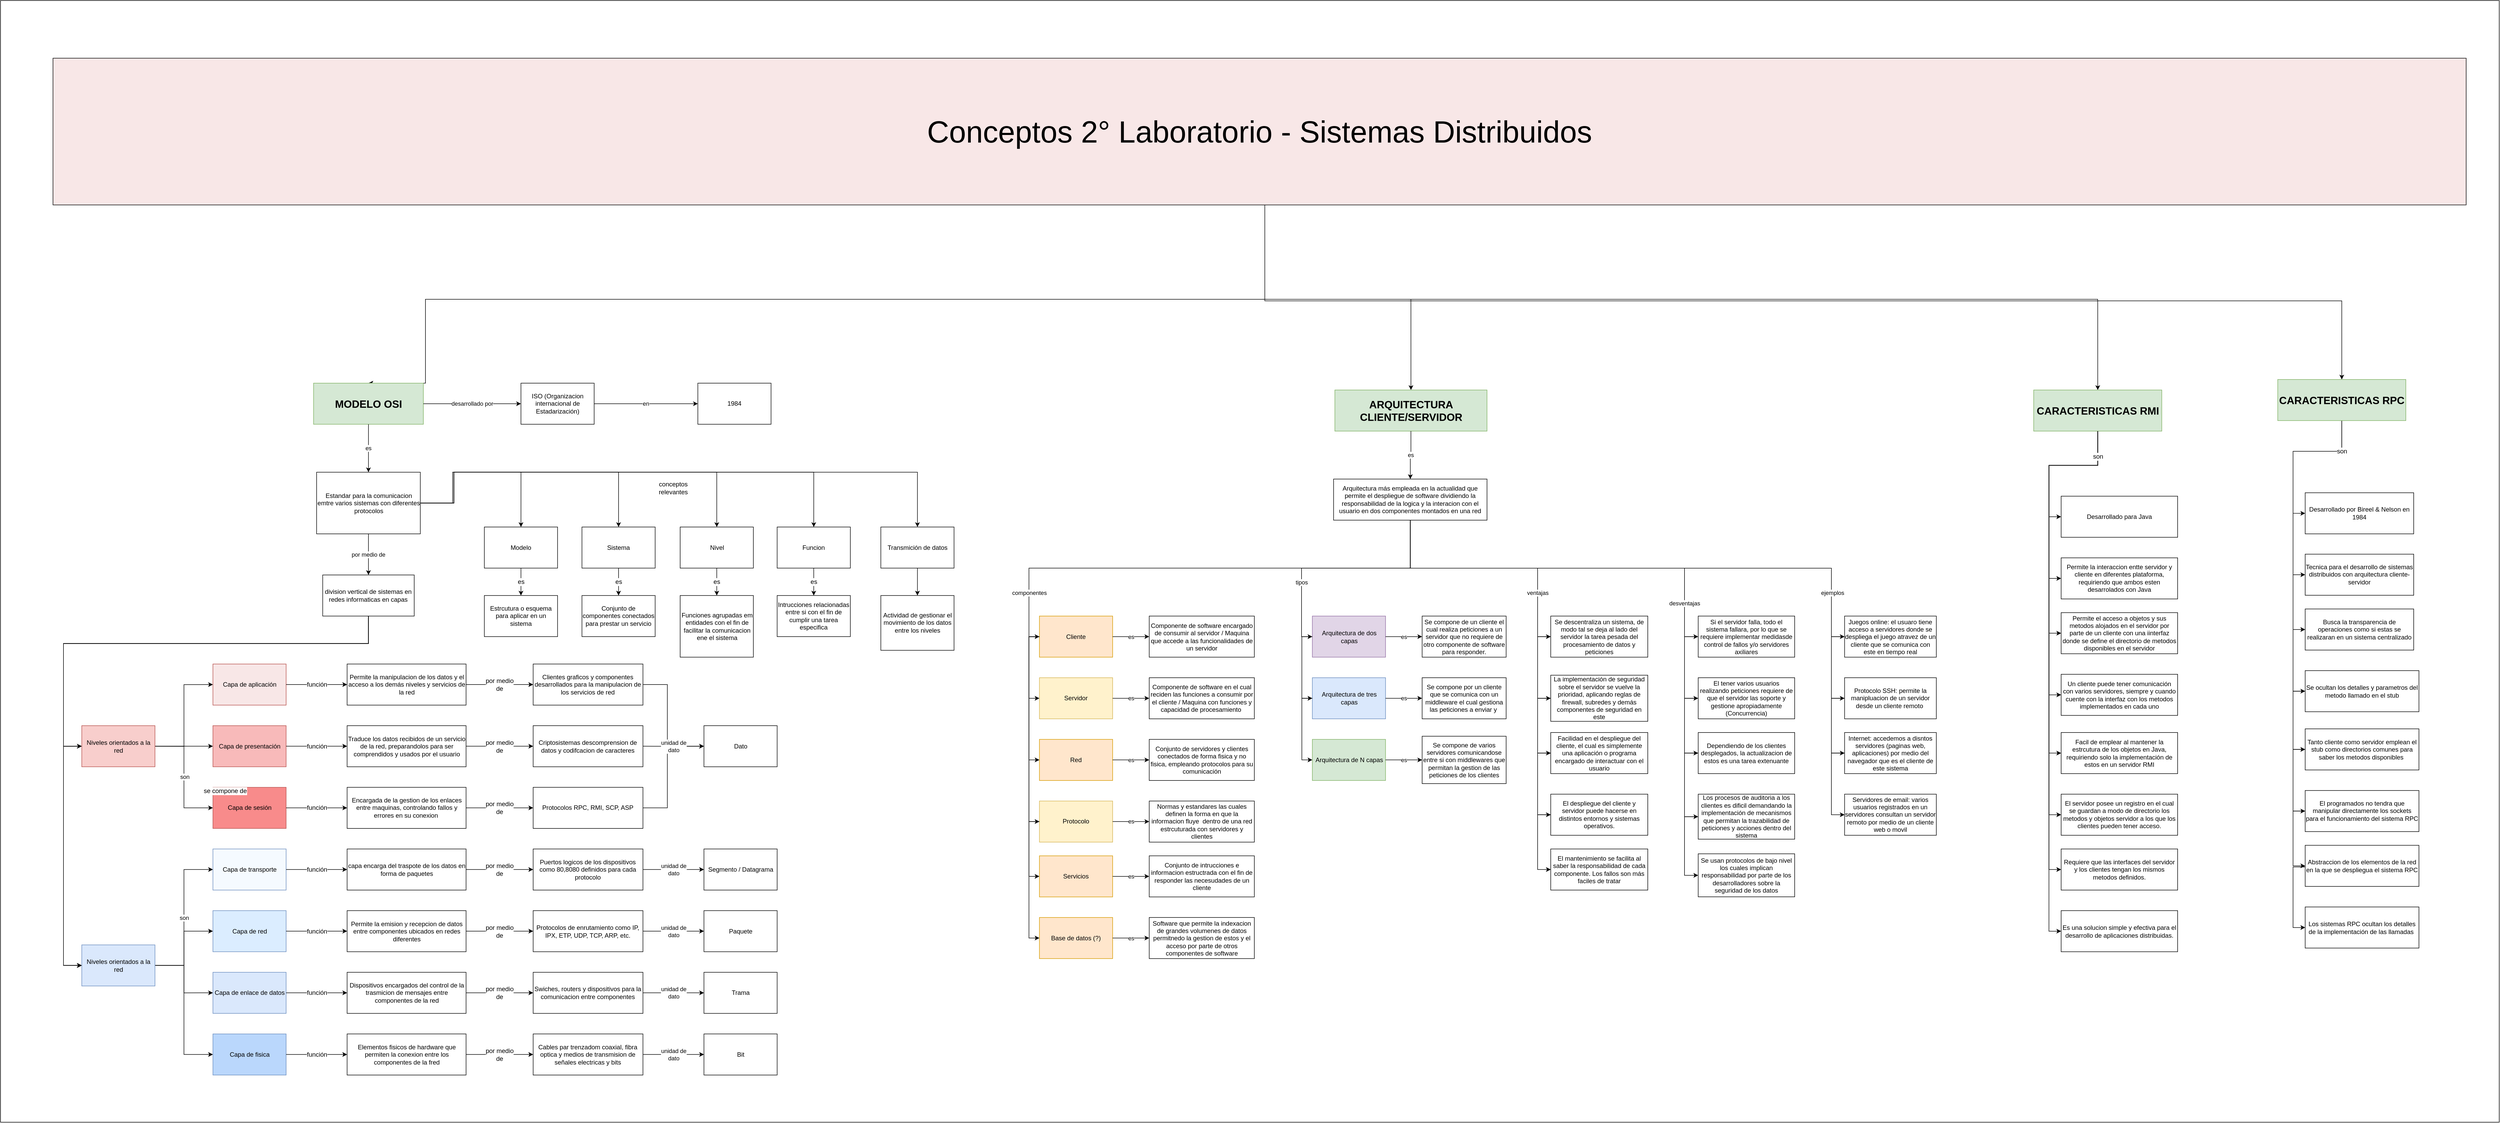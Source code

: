 <mxfile version="14.5.1" type="device"><diagram id="favQDNMGFNlITltL7Qmf" name="Página-1"><mxGraphModel dx="1484" dy="2345" grid="1" gridSize="10" guides="1" tooltips="1" connect="1" arrows="1" fold="1" page="1" pageScale="1" pageWidth="827" pageHeight="1169" math="0" shadow="0"><root><mxCell id="0"/><mxCell id="1" parent="0"/><mxCell id="1gsBVqep1cFPCHui-1T_-111" value="" style="rounded=0;whiteSpace=wrap;html=1;labelBackgroundColor=#ffffff;fontSize=12;" parent="1" vertex="1"><mxGeometry x="-200" y="-470" width="4763" height="2140" as="geometry"/></mxCell><mxCell id="1gsBVqep1cFPCHui-1T_-81" style="edgeStyle=orthogonalEdgeStyle;rounded=0;orthogonalLoop=1;jettySize=auto;html=1;entryX=0.5;entryY=0;entryDx=0;entryDy=0;fontSize=58;" parent="1" source="1gsBVqep1cFPCHui-1T_-80" target="b-KCCu6r-NmOTj7ZBrxW-1" edge="1"><mxGeometry relative="1" as="geometry"><Array as="points"><mxPoint x="2210" y="100"/><mxPoint x="610" y="100"/><mxPoint x="610" y="260"/></Array></mxGeometry></mxCell><mxCell id="1gsBVqep1cFPCHui-1T_-82" style="edgeStyle=orthogonalEdgeStyle;rounded=0;orthogonalLoop=1;jettySize=auto;html=1;exitX=0.5;exitY=1;exitDx=0;exitDy=0;entryX=0.5;entryY=0;entryDx=0;entryDy=0;fontSize=58;" parent="1" source="1gsBVqep1cFPCHui-1T_-80" target="b-KCCu6r-NmOTj7ZBrxW-2" edge="1"><mxGeometry relative="1" as="geometry"><Array as="points"><mxPoint x="2210" y="-80"/><mxPoint x="2210" y="100"/><mxPoint x="2489" y="100"/></Array></mxGeometry></mxCell><mxCell id="1gsBVqep1cFPCHui-1T_-83" style="edgeStyle=orthogonalEdgeStyle;rounded=0;orthogonalLoop=1;jettySize=auto;html=1;exitX=0.5;exitY=1;exitDx=0;exitDy=0;entryX=0.5;entryY=0;entryDx=0;entryDy=0;fontSize=58;" parent="1" source="1gsBVqep1cFPCHui-1T_-80" target="b-KCCu6r-NmOTj7ZBrxW-3" edge="1"><mxGeometry relative="1" as="geometry"><Array as="points"><mxPoint x="2210" y="-80"/><mxPoint x="2210" y="100"/><mxPoint x="3798" y="100"/></Array></mxGeometry></mxCell><mxCell id="1gsBVqep1cFPCHui-1T_-84" style="edgeStyle=orthogonalEdgeStyle;rounded=0;orthogonalLoop=1;jettySize=auto;html=1;exitX=0.5;exitY=1;exitDx=0;exitDy=0;entryX=0.5;entryY=0;entryDx=0;entryDy=0;fontSize=58;" parent="1" target="b-KCCu6r-NmOTj7ZBrxW-5" edge="1"><mxGeometry relative="1" as="geometry"><mxPoint x="2250" y="-87" as="sourcePoint"/><Array as="points"><mxPoint x="2210" y="-87"/><mxPoint x="2210" y="103"/><mxPoint x="4263" y="103"/></Array></mxGeometry></mxCell><mxCell id="1gsBVqep1cFPCHui-1T_-80" value="Conceptos 2° Laboratorio - Sistemas Distribuidos" style="rounded=0;whiteSpace=wrap;html=1;fillColor=#F8E7E7;fontSize=58;" parent="1" vertex="1"><mxGeometry x="-100" y="-360" width="4600" height="280" as="geometry"/></mxCell><mxCell id="b-KCCu6r-NmOTj7ZBrxW-1" value="MODELO OSI" style="rounded=0;whiteSpace=wrap;html=1;fontSize=20;fillColor=#d5e8d4;strokeColor=#82b366;fontStyle=1" parent="1" vertex="1"><mxGeometry x="396.72" y="260" width="209.292" height="78.416" as="geometry"/></mxCell><mxCell id="b-KCCu6r-NmOTj7ZBrxW-2" value="ARQUITECTURA CLIENTE/SERVIDOR" style="rounded=0;whiteSpace=wrap;html=1;fontSize=20;fontStyle=1;strokeColor=#82b366;fillColor=#d5e8d4;" parent="1" vertex="1"><mxGeometry x="2343.54" y="273.07" width="290" height="78.42" as="geometry"/></mxCell><mxCell id="b-KCCu6r-NmOTj7ZBrxW-3" value="CARACTERISTICAS RMI" style="rounded=0;whiteSpace=wrap;html=1;fontSize=20;fontStyle=1;strokeColor=#82b366;fillColor=#d5e8d4;" parent="1" vertex="1"><mxGeometry x="3675.627" y="273.069" width="244.174" height="78.416" as="geometry"/></mxCell><mxCell id="1gsBVqep1cFPCHui-1T_-94" style="edgeStyle=orthogonalEdgeStyle;rounded=0;orthogonalLoop=1;jettySize=auto;html=1;exitX=0.5;exitY=1;exitDx=0;exitDy=0;fontSize=58;entryX=0;entryY=0.5;entryDx=0;entryDy=0;" parent="1" source="b-KCCu6r-NmOTj7ZBrxW-5" target="1gsBVqep1cFPCHui-1T_-72" edge="1"><mxGeometry relative="1" as="geometry"><mxPoint x="4175" y="453" as="targetPoint"/><Array as="points"><mxPoint x="4263" y="390"/><mxPoint x="4170" y="390"/><mxPoint x="4170" y="508"/></Array></mxGeometry></mxCell><mxCell id="1gsBVqep1cFPCHui-1T_-95" style="edgeStyle=orthogonalEdgeStyle;rounded=0;orthogonalLoop=1;jettySize=auto;html=1;exitX=0.5;exitY=1;exitDx=0;exitDy=0;entryX=0;entryY=0.5;entryDx=0;entryDy=0;fontSize=58;" parent="1" source="b-KCCu6r-NmOTj7ZBrxW-5" target="1gsBVqep1cFPCHui-1T_-73" edge="1"><mxGeometry relative="1" as="geometry"><Array as="points"><mxPoint x="4263" y="390"/><mxPoint x="4170" y="390"/><mxPoint x="4170" y="626"/></Array></mxGeometry></mxCell><mxCell id="1gsBVqep1cFPCHui-1T_-96" value="&lt;font style=&quot;font-size: 12px&quot;&gt;son&lt;/font&gt;" style="edgeStyle=orthogonalEdgeStyle;rounded=0;orthogonalLoop=1;jettySize=auto;html=1;entryX=0;entryY=0.5;entryDx=0;entryDy=0;fontSize=12;" parent="1" target="1gsBVqep1cFPCHui-1T_-74" edge="1"><mxGeometry x="-0.546" relative="1" as="geometry"><mxPoint x="4270" y="263" as="sourcePoint"/><Array as="points"><mxPoint x="4263" y="263"/><mxPoint x="4263" y="390"/><mxPoint x="4170" y="390"/><mxPoint x="4170" y="730"/></Array><mxPoint as="offset"/></mxGeometry></mxCell><mxCell id="b-KCCu6r-NmOTj7ZBrxW-5" value="CARACTERISTICAS RPC" style="rounded=0;whiteSpace=wrap;html=1;fontSize=20;fontStyle=1;strokeColor=#82b366;fillColor=#d5e8d4;" parent="1" vertex="1"><mxGeometry x="4140.826" y="253" width="244.174" height="78.416" as="geometry"/></mxCell><mxCell id="b-KCCu6r-NmOTj7ZBrxW-6" value="1984" style="rounded=0;whiteSpace=wrap;html=1;" parent="1" vertex="1"><mxGeometry x="1129.242" y="260" width="139.528" height="78.416" as="geometry"/></mxCell><mxCell id="b-KCCu6r-NmOTj7ZBrxW-7" value="ISO (Organizacion internacional de Estadarización)" style="rounded=0;whiteSpace=wrap;html=1;" parent="1" vertex="1"><mxGeometry x="792.05" y="260" width="139.528" height="78.416" as="geometry"/></mxCell><mxCell id="b-KCCu6r-NmOTj7ZBrxW-9" value="desarrollado por" style="edgeStyle=orthogonalEdgeStyle;rounded=0;orthogonalLoop=1;jettySize=auto;html=1;entryX=0;entryY=0.5;entryDx=0;entryDy=0;" parent="1" source="b-KCCu6r-NmOTj7ZBrxW-1" target="b-KCCu6r-NmOTj7ZBrxW-7" edge="1"><mxGeometry x="-80" y="260" as="geometry"/></mxCell><mxCell id="b-KCCu6r-NmOTj7ZBrxW-8" value="en" style="edgeStyle=orthogonalEdgeStyle;rounded=0;orthogonalLoop=1;jettySize=auto;html=1;entryX=0;entryY=0.5;entryDx=0;entryDy=0;exitX=1;exitY=0.5;exitDx=0;exitDy=0;" parent="1" source="b-KCCu6r-NmOTj7ZBrxW-7" target="b-KCCu6r-NmOTj7ZBrxW-6" edge="1"><mxGeometry x="-80" y="260" as="geometry"/></mxCell><mxCell id="b-KCCu6r-NmOTj7ZBrxW-10" value="Estandar para la comunicacion emtre varios sistemas con diferentes protocolos" style="rounded=0;whiteSpace=wrap;html=1;" parent="1" vertex="1"><mxGeometry x="402.534" y="429.901" width="197.665" height="117.624" as="geometry"/></mxCell><mxCell id="b-KCCu6r-NmOTj7ZBrxW-11" value="es" style="edgeStyle=orthogonalEdgeStyle;rounded=0;orthogonalLoop=1;jettySize=auto;html=1;" parent="1" source="b-KCCu6r-NmOTj7ZBrxW-1" target="b-KCCu6r-NmOTj7ZBrxW-10" edge="1"><mxGeometry x="-80" y="260" as="geometry"/></mxCell><mxCell id="b-KCCu6r-NmOTj7ZBrxW-12" value="division vertical de sistemas en redes informaticas en capas" style="rounded=0;whiteSpace=wrap;html=1;fontSize=12;" parent="1" vertex="1"><mxGeometry x="414.161" y="625.941" width="174.41" height="78.416" as="geometry"/></mxCell><mxCell id="b-KCCu6r-NmOTj7ZBrxW-13" value="por medio de" style="edgeStyle=orthogonalEdgeStyle;rounded=0;orthogonalLoop=1;jettySize=auto;html=1;entryX=0.5;entryY=0;entryDx=0;entryDy=0;fontSize=11;" parent="1" source="b-KCCu6r-NmOTj7ZBrxW-10" target="b-KCCu6r-NmOTj7ZBrxW-12" edge="1"><mxGeometry x="-80" y="260" as="geometry"/></mxCell><mxCell id="b-KCCu6r-NmOTj7ZBrxW-14" value="Capa de aplicación" style="rounded=0;whiteSpace=wrap;html=1;fontSize=12;strokeColor=#b85450;fillColor=#F8E7E7;" parent="1" vertex="1"><mxGeometry x="204.87" y="795.842" width="139.528" height="78.416" as="geometry"/></mxCell><mxCell id="b-KCCu6r-NmOTj7ZBrxW-15" value="Capa de presentación" style="rounded=0;whiteSpace=wrap;html=1;fontSize=12;strokeColor=#b85450;fillColor=#F8BABA;" parent="1" vertex="1"><mxGeometry x="204.87" y="913.465" width="139.528" height="78.416" as="geometry"/></mxCell><mxCell id="b-KCCu6r-NmOTj7ZBrxW-16" value="Capa de sesión" style="rounded=0;whiteSpace=wrap;html=1;fontSize=12;strokeColor=#b85450;fillColor=#F88B8B;" parent="1" vertex="1"><mxGeometry x="204.87" y="1031.089" width="139.528" height="78.416" as="geometry"/></mxCell><mxCell id="b-KCCu6r-NmOTj7ZBrxW-17" value="Capa de transporte" style="rounded=0;whiteSpace=wrap;html=1;fontSize=12;strokeColor=#6c8ebf;fillColor=#F5FAFF;" parent="1" vertex="1"><mxGeometry x="204.87" y="1148.713" width="139.528" height="78.416" as="geometry"/></mxCell><mxCell id="b-KCCu6r-NmOTj7ZBrxW-18" value="Capa de red" style="rounded=0;whiteSpace=wrap;html=1;fontSize=12;strokeColor=#6c8ebf;fillColor=#DBEDFF;" parent="1" vertex="1"><mxGeometry x="204.87" y="1266.337" width="139.528" height="78.416" as="geometry"/></mxCell><mxCell id="b-KCCu6r-NmOTj7ZBrxW-19" value="Capa de enlace de datos" style="rounded=0;whiteSpace=wrap;html=1;fontSize=12;fillColor=#dae8fc;strokeColor=#6c8ebf;" parent="1" vertex="1"><mxGeometry x="204.87" y="1383.96" width="139.528" height="78.416" as="geometry"/></mxCell><mxCell id="b-KCCu6r-NmOTj7ZBrxW-20" value="Capa de fisica" style="rounded=0;whiteSpace=wrap;html=1;fontSize=12;strokeColor=#6c8ebf;fillColor=#BAD7FC;" parent="1" vertex="1"><mxGeometry x="204.87" y="1501.584" width="139.528" height="78.416" as="geometry"/></mxCell><mxCell id="b-KCCu6r-NmOTj7ZBrxW-31" value="capa encarga del traspote de los datos en forma de paquetes" style="rounded=0;whiteSpace=wrap;html=1;fontSize=12;" parent="1" vertex="1"><mxGeometry x="460.671" y="1148.713" width="226.733" height="78.416" as="geometry"/></mxCell><mxCell id="b-KCCu6r-NmOTj7ZBrxW-48" value="&#10;&#10;&lt;span style=&quot;color: rgb(0, 0, 0); font-family: helvetica; font-size: 12px; font-style: normal; font-weight: 400; letter-spacing: normal; text-align: center; text-indent: 0px; text-transform: none; word-spacing: 0px; background-color: rgb(255, 255, 255); display: inline; float: none;&quot;&gt;función&lt;/span&gt;&#10;&#10;" style="edgeStyle=orthogonalEdgeStyle;rounded=0;orthogonalLoop=1;jettySize=auto;html=1;fontSize=12;" parent="1" source="b-KCCu6r-NmOTj7ZBrxW-17" target="b-KCCu6r-NmOTj7ZBrxW-31" edge="1"><mxGeometry x="-80" y="260" as="geometry"/></mxCell><mxCell id="b-KCCu6r-NmOTj7ZBrxW-32" value="Permite la emision y recepcion de datos entre componentes ubicados en redes diferentes" style="rounded=0;whiteSpace=wrap;html=1;fontSize=12;" parent="1" vertex="1"><mxGeometry x="460.671" y="1266.337" width="226.733" height="78.416" as="geometry"/></mxCell><mxCell id="b-KCCu6r-NmOTj7ZBrxW-50" value="&#10;&#10;&lt;span style=&quot;color: rgb(0, 0, 0); font-family: helvetica; font-size: 12px; font-style: normal; font-weight: 400; letter-spacing: normal; text-align: center; text-indent: 0px; text-transform: none; word-spacing: 0px; background-color: rgb(255, 255, 255); display: inline; float: none;&quot;&gt;función&lt;/span&gt;&#10;&#10;" style="edgeStyle=orthogonalEdgeStyle;rounded=0;orthogonalLoop=1;jettySize=auto;html=1;fontSize=12;" parent="1" source="b-KCCu6r-NmOTj7ZBrxW-18" target="b-KCCu6r-NmOTj7ZBrxW-32" edge="1"><mxGeometry x="-80" y="260" as="geometry"/></mxCell><mxCell id="b-KCCu6r-NmOTj7ZBrxW-33" value="Dispositivos encargados del control de la trasmicion de mensajes entre componentes de la red" style="rounded=0;whiteSpace=wrap;html=1;fontSize=12;" parent="1" vertex="1"><mxGeometry x="460.671" y="1383.96" width="226.733" height="78.416" as="geometry"/></mxCell><mxCell id="b-KCCu6r-NmOTj7ZBrxW-52" value="&#10;&#10;&lt;span style=&quot;color: rgb(0, 0, 0); font-family: helvetica; font-size: 12px; font-style: normal; font-weight: 400; letter-spacing: normal; text-align: center; text-indent: 0px; text-transform: none; word-spacing: 0px; background-color: rgb(255, 255, 255); display: inline; float: none;&quot;&gt;función&lt;/span&gt;&#10;&#10;" style="edgeStyle=orthogonalEdgeStyle;rounded=0;orthogonalLoop=1;jettySize=auto;html=1;fontSize=12;" parent="1" source="b-KCCu6r-NmOTj7ZBrxW-19" target="b-KCCu6r-NmOTj7ZBrxW-33" edge="1"><mxGeometry x="-80" y="260" as="geometry"/></mxCell><mxCell id="b-KCCu6r-NmOTj7ZBrxW-34" value="Elementos fisicos de hardware que permiten la conexion entre los componentes de la fred" style="rounded=0;whiteSpace=wrap;html=1;fontSize=12;" parent="1" vertex="1"><mxGeometry x="460.671" y="1501.584" width="226.733" height="78.416" as="geometry"/></mxCell><mxCell id="b-KCCu6r-NmOTj7ZBrxW-54" value="&#10;&#10;&lt;span style=&quot;color: rgb(0, 0, 0); font-family: helvetica; font-size: 12px; font-style: normal; font-weight: 400; letter-spacing: normal; text-align: center; text-indent: 0px; text-transform: none; word-spacing: 0px; background-color: rgb(255, 255, 255); display: inline; float: none;&quot;&gt;función&lt;/span&gt;&#10;&#10;" style="edgeStyle=orthogonalEdgeStyle;rounded=0;orthogonalLoop=1;jettySize=auto;html=1;fontSize=12;" parent="1" source="b-KCCu6r-NmOTj7ZBrxW-20" target="b-KCCu6r-NmOTj7ZBrxW-34" edge="1"><mxGeometry x="-80" y="260" as="geometry"/></mxCell><mxCell id="b-KCCu6r-NmOTj7ZBrxW-39" value="Protocolos de enrutamiento como IP, IPX, ETP, UDP, TCP, ARP, etc." style="rounded=0;whiteSpace=wrap;html=1;fontSize=12;" parent="1" vertex="1"><mxGeometry x="815.304" y="1266.337" width="209.292" height="78.416" as="geometry"/></mxCell><mxCell id="b-KCCu6r-NmOTj7ZBrxW-51" value="&#10;&#10;&lt;span style=&quot;color: rgb(0, 0, 0); font-family: helvetica; font-size: 12px; font-style: normal; font-weight: 400; letter-spacing: normal; text-align: center; text-indent: 0px; text-transform: none; word-spacing: 0px; background-color: rgb(255, 255, 255); display: inline; float: none;&quot;&gt;por medio&lt;/span&gt;&lt;br style=&quot;color: rgb(0, 0, 0); font-family: helvetica; font-size: 12px; font-style: normal; font-weight: 400; letter-spacing: normal; text-align: center; text-indent: 0px; text-transform: none; word-spacing: 0px;&quot;&gt;&lt;span style=&quot;color: rgb(0, 0, 0); font-family: helvetica; font-size: 12px; font-style: normal; font-weight: 400; letter-spacing: normal; text-align: center; text-indent: 0px; text-transform: none; word-spacing: 0px; background-color: rgb(255, 255, 255); display: inline; float: none;&quot;&gt;de&lt;/span&gt;&#10;&#10;" style="edgeStyle=orthogonalEdgeStyle;rounded=0;orthogonalLoop=1;jettySize=auto;html=1;fontSize=12;" parent="1" source="b-KCCu6r-NmOTj7ZBrxW-32" target="b-KCCu6r-NmOTj7ZBrxW-39" edge="1"><mxGeometry x="-80" y="260" as="geometry"/></mxCell><mxCell id="b-KCCu6r-NmOTj7ZBrxW-40" value="Swiches, routers y dispositivos para la comunicacion entre componentes" style="rounded=0;whiteSpace=wrap;html=1;fontSize=12;" parent="1" vertex="1"><mxGeometry x="815.304" y="1383.96" width="209.292" height="78.416" as="geometry"/></mxCell><mxCell id="b-KCCu6r-NmOTj7ZBrxW-53" value="&#10;&#10;&lt;span style=&quot;color: rgb(0, 0, 0); font-family: helvetica; font-size: 12px; font-style: normal; font-weight: 400; letter-spacing: normal; text-align: center; text-indent: 0px; text-transform: none; word-spacing: 0px; background-color: rgb(255, 255, 255); display: inline; float: none;&quot;&gt;por medio&lt;/span&gt;&lt;br style=&quot;color: rgb(0, 0, 0); font-family: helvetica; font-size: 12px; font-style: normal; font-weight: 400; letter-spacing: normal; text-align: center; text-indent: 0px; text-transform: none; word-spacing: 0px;&quot;&gt;&lt;span style=&quot;color: rgb(0, 0, 0); font-family: helvetica; font-size: 12px; font-style: normal; font-weight: 400; letter-spacing: normal; text-align: center; text-indent: 0px; text-transform: none; word-spacing: 0px; background-color: rgb(255, 255, 255); display: inline; float: none;&quot;&gt;de&lt;/span&gt;&#10;&#10;" style="edgeStyle=orthogonalEdgeStyle;rounded=0;orthogonalLoop=1;jettySize=auto;html=1;fontSize=12;" parent="1" source="b-KCCu6r-NmOTj7ZBrxW-33" target="b-KCCu6r-NmOTj7ZBrxW-40" edge="1"><mxGeometry x="-80" y="260" as="geometry"/></mxCell><mxCell id="b-KCCu6r-NmOTj7ZBrxW-41" value="Cables par trenzadom coaxial, fibra optica y medios de transmision de señales electricas y bits" style="rounded=0;whiteSpace=wrap;html=1;fontSize=12;" parent="1" vertex="1"><mxGeometry x="815.304" y="1501.584" width="209.292" height="78.416" as="geometry"/></mxCell><mxCell id="b-KCCu6r-NmOTj7ZBrxW-55" value="&#10;&#10;&lt;span style=&quot;color: rgb(0, 0, 0); font-family: helvetica; font-size: 12px; font-style: normal; font-weight: 400; letter-spacing: normal; text-align: center; text-indent: 0px; text-transform: none; word-spacing: 0px; background-color: rgb(255, 255, 255); display: inline; float: none;&quot;&gt;por medio&lt;/span&gt;&lt;br style=&quot;color: rgb(0, 0, 0); font-family: helvetica; font-size: 12px; font-style: normal; font-weight: 400; letter-spacing: normal; text-align: center; text-indent: 0px; text-transform: none; word-spacing: 0px;&quot;&gt;&lt;span style=&quot;color: rgb(0, 0, 0); font-family: helvetica; font-size: 12px; font-style: normal; font-weight: 400; letter-spacing: normal; text-align: center; text-indent: 0px; text-transform: none; word-spacing: 0px; background-color: rgb(255, 255, 255); display: inline; float: none;&quot;&gt;de&lt;/span&gt;&#10;&#10;" style="edgeStyle=orthogonalEdgeStyle;rounded=0;orthogonalLoop=1;jettySize=auto;html=1;fontSize=12;" parent="1" source="b-KCCu6r-NmOTj7ZBrxW-34" target="b-KCCu6r-NmOTj7ZBrxW-41" edge="1"><mxGeometry x="-80" y="260" as="geometry"/></mxCell><mxCell id="b-KCCu6r-NmOTj7ZBrxW-56" value="Modelo" style="rounded=0;whiteSpace=wrap;html=1;fontSize=12;" parent="1" vertex="1"><mxGeometry x="722.286" y="534.455" width="139.528" height="78.416" as="geometry"/></mxCell><mxCell id="b-KCCu6r-NmOTj7ZBrxW-58" value="Sistema" style="rounded=0;whiteSpace=wrap;html=1;fontSize=12;" parent="1" vertex="1"><mxGeometry x="908.323" y="534.455" width="139.528" height="78.416" as="geometry"/></mxCell><mxCell id="b-KCCu6r-NmOTj7ZBrxW-59" value="Nivel" style="rounded=0;whiteSpace=wrap;html=1;fontSize=12;" parent="1" vertex="1"><mxGeometry x="1095.523" y="534.455" width="139.528" height="78.416" as="geometry"/></mxCell><mxCell id="b-KCCu6r-NmOTj7ZBrxW-60" value="Funcion" style="rounded=0;whiteSpace=wrap;html=1;fontSize=12;" parent="1" vertex="1"><mxGeometry x="1280.398" y="534.455" width="139.528" height="78.416" as="geometry"/></mxCell><mxCell id="b-KCCu6r-NmOTj7ZBrxW-64" value="Estrcutura o esquema para aplicar en un sistema" style="rounded=0;whiteSpace=wrap;html=1;fontSize=12;" parent="1" vertex="1"><mxGeometry x="722.286" y="665.149" width="139.528" height="78.416" as="geometry"/></mxCell><mxCell id="b-KCCu6r-NmOTj7ZBrxW-68" value="es" style="edgeStyle=orthogonalEdgeStyle;rounded=0;orthogonalLoop=1;jettySize=auto;html=1;fontSize=12;" parent="1" source="b-KCCu6r-NmOTj7ZBrxW-56" target="b-KCCu6r-NmOTj7ZBrxW-64" edge="1"><mxGeometry x="-80" y="260" as="geometry"/></mxCell><mxCell id="b-KCCu6r-NmOTj7ZBrxW-65" value="Conjunto de componentes conectados para prestar un servicio" style="rounded=0;whiteSpace=wrap;html=1;fontSize=12;" parent="1" vertex="1"><mxGeometry x="908.323" y="665.149" width="139.528" height="78.416" as="geometry"/></mxCell><mxCell id="b-KCCu6r-NmOTj7ZBrxW-69" value="es" style="edgeStyle=orthogonalEdgeStyle;rounded=0;orthogonalLoop=1;jettySize=auto;html=1;fontSize=12;" parent="1" source="b-KCCu6r-NmOTj7ZBrxW-58" target="b-KCCu6r-NmOTj7ZBrxW-65" edge="1"><mxGeometry x="-80" y="260" as="geometry"/></mxCell><mxCell id="b-KCCu6r-NmOTj7ZBrxW-66" value="Funciones agrupadas em entidades con el fin de facilitar la comunicacion ene el sistema" style="rounded=0;whiteSpace=wrap;html=1;fontSize=12;" parent="1" vertex="1"><mxGeometry x="1095.523" y="665.149" width="139.528" height="117.624" as="geometry"/></mxCell><mxCell id="b-KCCu6r-NmOTj7ZBrxW-70" value="es" style="edgeStyle=orthogonalEdgeStyle;rounded=0;orthogonalLoop=1;jettySize=auto;html=1;fontSize=12;" parent="1" source="b-KCCu6r-NmOTj7ZBrxW-59" target="b-KCCu6r-NmOTj7ZBrxW-66" edge="1"><mxGeometry x="-80" y="260" as="geometry"/></mxCell><mxCell id="b-KCCu6r-NmOTj7ZBrxW-67" value="Intrucciones relacionadas entre si con el fin de cumplir una tarea especifica" style="rounded=0;whiteSpace=wrap;html=1;fontSize=12;" parent="1" vertex="1"><mxGeometry x="1280.398" y="665.149" width="139.528" height="78.416" as="geometry"/></mxCell><mxCell id="b-KCCu6r-NmOTj7ZBrxW-71" value="es" style="edgeStyle=orthogonalEdgeStyle;rounded=0;orthogonalLoop=1;jettySize=auto;html=1;fontSize=12;" parent="1" source="b-KCCu6r-NmOTj7ZBrxW-60" target="b-KCCu6r-NmOTj7ZBrxW-67" edge="1"><mxGeometry x="-80" y="260" as="geometry"/></mxCell><mxCell id="b-KCCu6r-NmOTj7ZBrxW-72" value="Transmición de datos" style="rounded=0;whiteSpace=wrap;html=1;fontSize=12;" parent="1" vertex="1"><mxGeometry x="1478.062" y="534.455" width="139.528" height="78.416" as="geometry"/></mxCell><mxCell id="b-KCCu6r-NmOTj7ZBrxW-73" value="Actividad de gestionar el movimiento de los datos entre los niveles" style="rounded=0;whiteSpace=wrap;html=1;fontSize=12;" parent="1" vertex="1"><mxGeometry x="1478.062" y="665.149" width="139.528" height="104.554" as="geometry"/></mxCell><mxCell id="b-KCCu6r-NmOTj7ZBrxW-74" value="" style="edgeStyle=orthogonalEdgeStyle;rounded=0;orthogonalLoop=1;jettySize=auto;html=1;fontSize=12;" parent="1" source="b-KCCu6r-NmOTj7ZBrxW-72" target="b-KCCu6r-NmOTj7ZBrxW-73" edge="1"><mxGeometry x="-80" y="260" as="geometry"/></mxCell><mxCell id="b-KCCu6r-NmOTj7ZBrxW-57" style="edgeStyle=orthogonalEdgeStyle;rounded=0;orthogonalLoop=1;jettySize=auto;html=1;entryX=0.5;entryY=0;entryDx=0;entryDy=0;fontSize=12;" parent="1" source="b-KCCu6r-NmOTj7ZBrxW-10" target="b-KCCu6r-NmOTj7ZBrxW-56" edge="1"><mxGeometry x="661.824" y="429.901" as="geometry"><Array as="points"><mxPoint x="661.824" y="488.713"/><mxPoint x="661.824" y="429.901"/><mxPoint x="792.05" y="429.901"/></Array></mxGeometry></mxCell><mxCell id="b-KCCu6r-NmOTj7ZBrxW-61" style="edgeStyle=orthogonalEdgeStyle;rounded=0;orthogonalLoop=1;jettySize=auto;html=1;exitX=1;exitY=0.5;exitDx=0;exitDy=0;entryX=0.5;entryY=0;entryDx=0;entryDy=0;fontSize=12;" parent="1" source="b-KCCu6r-NmOTj7ZBrxW-10" target="b-KCCu6r-NmOTj7ZBrxW-58" edge="1"><mxGeometry x="661.824" y="429.901" as="geometry"><Array as="points"><mxPoint x="664.149" y="488.713"/><mxPoint x="664.149" y="429.901"/><mxPoint x="978.087" y="429.901"/></Array></mxGeometry></mxCell><mxCell id="b-KCCu6r-NmOTj7ZBrxW-62" style="edgeStyle=orthogonalEdgeStyle;rounded=0;orthogonalLoop=1;jettySize=auto;html=1;exitX=1;exitY=0.5;exitDx=0;exitDy=0;entryX=0.5;entryY=0;entryDx=0;entryDy=0;fontSize=12;" parent="1" source="b-KCCu6r-NmOTj7ZBrxW-10" target="b-KCCu6r-NmOTj7ZBrxW-59" edge="1"><mxGeometry x="661.824" y="429.901" as="geometry"><Array as="points"><mxPoint x="664.149" y="488.713"/><mxPoint x="664.149" y="429.901"/><mxPoint x="1165.287" y="429.901"/></Array></mxGeometry></mxCell><mxCell id="b-KCCu6r-NmOTj7ZBrxW-63" style="edgeStyle=orthogonalEdgeStyle;rounded=0;orthogonalLoop=1;jettySize=auto;html=1;exitX=1;exitY=0.5;exitDx=0;exitDy=0;entryX=0.5;entryY=0;entryDx=0;entryDy=0;fontSize=12;" parent="1" source="b-KCCu6r-NmOTj7ZBrxW-10" target="b-KCCu6r-NmOTj7ZBrxW-60" edge="1"><mxGeometry x="661.824" y="429.901" as="geometry"><Array as="points"><mxPoint x="664.149" y="488.713"/><mxPoint x="664.149" y="429.901"/><mxPoint x="1350.161" y="429.901"/></Array></mxGeometry></mxCell><mxCell id="b-KCCu6r-NmOTj7ZBrxW-75" value="conceptos&lt;br&gt;relevantes" style="edgeStyle=orthogonalEdgeStyle;rounded=0;orthogonalLoop=1;jettySize=auto;html=1;exitX=1;exitY=0.5;exitDx=0;exitDy=0;entryX=0.5;entryY=0;entryDx=0;entryDy=0;fontSize=12;" parent="1" source="b-KCCu6r-NmOTj7ZBrxW-10" target="b-KCCu6r-NmOTj7ZBrxW-72" edge="1"><mxGeometry x="-207.901" y="-79.802" as="geometry"><Array as="points"><mxPoint x="664.149" y="488.713"/><mxPoint x="664.149" y="429.901"/><mxPoint x="1547.826" y="429.901"/></Array><mxPoint x="8" y="-52" as="offset"/></mxGeometry></mxCell><mxCell id="b-KCCu6r-NmOTj7ZBrxW-77" value="Arquitectura más empleada en la actualidad que permite el despliegue de software dividiendo la responsabilidad de la logica y la interacion con el usuario en dos componentes montados en una red" style="rounded=0;whiteSpace=wrap;html=1;fontSize=12;" parent="1" vertex="1"><mxGeometry x="2341.09" y="442.97" width="292.45" height="78.42" as="geometry"/></mxCell><mxCell id="1gsBVqep1cFPCHui-1T_-2" value="es" style="edgeStyle=orthogonalEdgeStyle;rounded=0;orthogonalLoop=1;jettySize=auto;html=1;" parent="1" source="b-KCCu6r-NmOTj7ZBrxW-2" target="b-KCCu6r-NmOTj7ZBrxW-77" edge="1"><mxGeometry x="-80" y="260" as="geometry"/></mxCell><mxCell id="b-KCCu6r-NmOTj7ZBrxW-28" value="Permite la manipulacion de los datos y el acceso a los demás niveles y servicios de la red" style="rounded=0;whiteSpace=wrap;html=1;fontSize=12;" parent="1" vertex="1"><mxGeometry x="460.671" y="795.842" width="226.733" height="78.416" as="geometry"/></mxCell><mxCell id="b-KCCu6r-NmOTj7ZBrxW-42" value="función" style="edgeStyle=orthogonalEdgeStyle;rounded=0;orthogonalLoop=1;jettySize=auto;html=1;fontSize=12;" parent="1" source="b-KCCu6r-NmOTj7ZBrxW-14" target="b-KCCu6r-NmOTj7ZBrxW-28" edge="1"><mxGeometry x="-80" y="260" as="geometry"/></mxCell><mxCell id="b-KCCu6r-NmOTj7ZBrxW-29" value="Traduce los datos recibidos de un servicio de la red, preparandolos para ser comprendidos y usados por el usuario" style="rounded=0;whiteSpace=wrap;html=1;fontSize=12;" parent="1" vertex="1"><mxGeometry x="460.671" y="913.465" width="226.733" height="78.416" as="geometry"/></mxCell><mxCell id="b-KCCu6r-NmOTj7ZBrxW-44" value="&#10;&#10;&lt;span style=&quot;color: rgb(0, 0, 0); font-family: helvetica; font-size: 12px; font-style: normal; font-weight: 400; letter-spacing: normal; text-align: center; text-indent: 0px; text-transform: none; word-spacing: 0px; background-color: rgb(255, 255, 255); display: inline; float: none;&quot;&gt;función&lt;/span&gt;&#10;&#10;" style="edgeStyle=orthogonalEdgeStyle;rounded=0;orthogonalLoop=1;jettySize=auto;html=1;fontSize=12;" parent="1" source="b-KCCu6r-NmOTj7ZBrxW-15" target="b-KCCu6r-NmOTj7ZBrxW-29" edge="1"><mxGeometry x="-80" y="260" as="geometry"/></mxCell><mxCell id="b-KCCu6r-NmOTj7ZBrxW-30" value="Encargada de la gestion de los enlaces entre maquinas, controlando fallos y errores en su conexion&amp;nbsp;" style="rounded=0;whiteSpace=wrap;html=1;fontSize=12;" parent="1" vertex="1"><mxGeometry x="460.671" y="1031.089" width="226.733" height="78.416" as="geometry"/></mxCell><mxCell id="b-KCCu6r-NmOTj7ZBrxW-46" value="&#10;&#10;&lt;span style=&quot;color: rgb(0, 0, 0); font-family: helvetica; font-size: 12px; font-style: normal; font-weight: 400; letter-spacing: normal; text-align: center; text-indent: 0px; text-transform: none; word-spacing: 0px; background-color: rgb(255, 255, 255); display: inline; float: none;&quot;&gt;función&lt;/span&gt;&#10;&#10;" style="edgeStyle=orthogonalEdgeStyle;rounded=0;orthogonalLoop=1;jettySize=auto;html=1;fontSize=12;" parent="1" source="b-KCCu6r-NmOTj7ZBrxW-16" target="b-KCCu6r-NmOTj7ZBrxW-30" edge="1"><mxGeometry x="-80" y="260" as="geometry"/></mxCell><mxCell id="CvOLoy4NoZ7zm6ApOX2G-20" style="edgeStyle=orthogonalEdgeStyle;rounded=0;orthogonalLoop=1;jettySize=auto;html=1;" parent="1" source="b-KCCu6r-NmOTj7ZBrxW-35" edge="1"><mxGeometry x="-80" y="260" as="geometry"><mxPoint x="1105.988" y="952.673" as="targetPoint"/><Array as="points"><mxPoint x="1071.106" y="835.05"/><mxPoint x="1071.106" y="952.673"/></Array></mxGeometry></mxCell><mxCell id="b-KCCu6r-NmOTj7ZBrxW-35" value="Clientes graficos y componentes desarrollados para la manipulacion de los servicios de red" style="rounded=0;whiteSpace=wrap;html=1;fontSize=12;" parent="1" vertex="1"><mxGeometry x="815.304" y="795.842" width="209.292" height="78.416" as="geometry"/></mxCell><mxCell id="b-KCCu6r-NmOTj7ZBrxW-43" value="por medio&lt;br&gt;de" style="edgeStyle=orthogonalEdgeStyle;rounded=0;orthogonalLoop=1;jettySize=auto;html=1;fontSize=12;" parent="1" source="b-KCCu6r-NmOTj7ZBrxW-28" target="b-KCCu6r-NmOTj7ZBrxW-35" edge="1"><mxGeometry x="-80" y="260" as="geometry"/></mxCell><mxCell id="b-KCCu6r-NmOTj7ZBrxW-36" value="Criptosistemas descomprension de datos y codifcacion de caracteres" style="rounded=0;whiteSpace=wrap;html=1;fontSize=12;" parent="1" vertex="1"><mxGeometry x="815.304" y="913.465" width="209.292" height="78.416" as="geometry"/></mxCell><mxCell id="b-KCCu6r-NmOTj7ZBrxW-45" value="&#10;&#10;&lt;span style=&quot;color: rgb(0, 0, 0); font-family: helvetica; font-size: 12px; font-style: normal; font-weight: 400; letter-spacing: normal; text-align: center; text-indent: 0px; text-transform: none; word-spacing: 0px; background-color: rgb(255, 255, 255); display: inline; float: none;&quot;&gt;por medio&lt;/span&gt;&lt;br style=&quot;color: rgb(0, 0, 0); font-family: helvetica; font-size: 12px; font-style: normal; font-weight: 400; letter-spacing: normal; text-align: center; text-indent: 0px; text-transform: none; word-spacing: 0px;&quot;&gt;&lt;span style=&quot;color: rgb(0, 0, 0); font-family: helvetica; font-size: 12px; font-style: normal; font-weight: 400; letter-spacing: normal; text-align: center; text-indent: 0px; text-transform: none; word-spacing: 0px; background-color: rgb(255, 255, 255); display: inline; float: none;&quot;&gt;de&lt;/span&gt;&#10;&#10;" style="edgeStyle=orthogonalEdgeStyle;rounded=0;orthogonalLoop=1;jettySize=auto;html=1;fontSize=12;" parent="1" source="b-KCCu6r-NmOTj7ZBrxW-29" target="b-KCCu6r-NmOTj7ZBrxW-36" edge="1"><mxGeometry x="-80" y="260" as="geometry"/></mxCell><mxCell id="b-KCCu6r-NmOTj7ZBrxW-37" value="Protocolos RPC, RMI, SCP, ASP" style="rounded=0;whiteSpace=wrap;html=1;fontSize=12;" parent="1" vertex="1"><mxGeometry x="815.304" y="1031.089" width="209.292" height="78.416" as="geometry"/></mxCell><mxCell id="b-KCCu6r-NmOTj7ZBrxW-47" value="&#10;&#10;&lt;span style=&quot;color: rgb(0, 0, 0); font-family: helvetica; font-size: 12px; font-style: normal; font-weight: 400; letter-spacing: normal; text-align: center; text-indent: 0px; text-transform: none; word-spacing: 0px; background-color: rgb(255, 255, 255); display: inline; float: none;&quot;&gt;por medio&lt;/span&gt;&lt;br style=&quot;color: rgb(0, 0, 0); font-family: helvetica; font-size: 12px; font-style: normal; font-weight: 400; letter-spacing: normal; text-align: center; text-indent: 0px; text-transform: none; word-spacing: 0px;&quot;&gt;&lt;span style=&quot;color: rgb(0, 0, 0); font-family: helvetica; font-size: 12px; font-style: normal; font-weight: 400; letter-spacing: normal; text-align: center; text-indent: 0px; text-transform: none; word-spacing: 0px; background-color: rgb(255, 255, 255); display: inline; float: none;&quot;&gt;de&lt;/span&gt;&#10;&#10;" style="edgeStyle=orthogonalEdgeStyle;rounded=0;orthogonalLoop=1;jettySize=auto;html=1;fontSize=12;" parent="1" source="b-KCCu6r-NmOTj7ZBrxW-30" target="b-KCCu6r-NmOTj7ZBrxW-37" edge="1"><mxGeometry x="-80" y="260" as="geometry"/></mxCell><mxCell id="b-KCCu6r-NmOTj7ZBrxW-38" value="Puertos logicos de los dispositivos como 80,8080 definidos para cada protocolo" style="rounded=0;whiteSpace=wrap;html=1;fontSize=12;" parent="1" vertex="1"><mxGeometry x="815.304" y="1148.713" width="209.292" height="78.416" as="geometry"/></mxCell><mxCell id="b-KCCu6r-NmOTj7ZBrxW-49" value="&#10;&#10;&lt;span style=&quot;color: rgb(0, 0, 0); font-family: helvetica; font-size: 12px; font-style: normal; font-weight: 400; letter-spacing: normal; text-align: center; text-indent: 0px; text-transform: none; word-spacing: 0px; background-color: rgb(255, 255, 255); display: inline; float: none;&quot;&gt;por medio&lt;/span&gt;&lt;br style=&quot;color: rgb(0, 0, 0); font-family: helvetica; font-size: 12px; font-style: normal; font-weight: 400; letter-spacing: normal; text-align: center; text-indent: 0px; text-transform: none; word-spacing: 0px;&quot;&gt;&lt;span style=&quot;color: rgb(0, 0, 0); font-family: helvetica; font-size: 12px; font-style: normal; font-weight: 400; letter-spacing: normal; text-align: center; text-indent: 0px; text-transform: none; word-spacing: 0px; background-color: rgb(255, 255, 255); display: inline; float: none;&quot;&gt;de&lt;/span&gt;&#10;&#10;" style="edgeStyle=orthogonalEdgeStyle;rounded=0;orthogonalLoop=1;jettySize=auto;html=1;fontSize=12;" parent="1" source="b-KCCu6r-NmOTj7ZBrxW-31" target="b-KCCu6r-NmOTj7ZBrxW-38" edge="1"><mxGeometry x="-80" y="260" as="geometry"/></mxCell><mxCell id="CvOLoy4NoZ7zm6ApOX2G-4" style="edgeStyle=orthogonalEdgeStyle;rounded=0;orthogonalLoop=1;jettySize=auto;html=1;exitX=1;exitY=0.5;exitDx=0;exitDy=0;entryX=0;entryY=0.5;entryDx=0;entryDy=0;" parent="1" source="CvOLoy4NoZ7zm6ApOX2G-3" target="b-KCCu6r-NmOTj7ZBrxW-20" edge="1"><mxGeometry x="-80" y="260" as="geometry"/></mxCell><mxCell id="CvOLoy4NoZ7zm6ApOX2G-5" style="edgeStyle=orthogonalEdgeStyle;rounded=0;orthogonalLoop=1;jettySize=auto;html=1;exitX=1;exitY=0.5;exitDx=0;exitDy=0;entryX=0;entryY=0.5;entryDx=0;entryDy=0;" parent="1" source="CvOLoy4NoZ7zm6ApOX2G-3" target="b-KCCu6r-NmOTj7ZBrxW-19" edge="1"><mxGeometry x="-80" y="260" as="geometry"/></mxCell><mxCell id="CvOLoy4NoZ7zm6ApOX2G-6" style="edgeStyle=orthogonalEdgeStyle;rounded=0;orthogonalLoop=1;jettySize=auto;html=1;exitX=1;exitY=0.5;exitDx=0;exitDy=0;entryX=0;entryY=0.5;entryDx=0;entryDy=0;" parent="1" source="CvOLoy4NoZ7zm6ApOX2G-3" target="b-KCCu6r-NmOTj7ZBrxW-18" edge="1"><mxGeometry x="-80" y="260" as="geometry"/></mxCell><mxCell id="CvOLoy4NoZ7zm6ApOX2G-7" value="son" style="edgeStyle=orthogonalEdgeStyle;rounded=0;orthogonalLoop=1;jettySize=auto;html=1;exitX=1;exitY=0.5;exitDx=0;exitDy=0;entryX=0;entryY=0.5;entryDx=0;entryDy=0;" parent="1" source="CvOLoy4NoZ7zm6ApOX2G-3" target="b-KCCu6r-NmOTj7ZBrxW-17" edge="1"><mxGeometry x="-80" y="260" as="geometry"><mxPoint y="1" as="offset"/></mxGeometry></mxCell><mxCell id="CvOLoy4NoZ7zm6ApOX2G-3" value="Niveles orientados a la red" style="rounded=0;whiteSpace=wrap;html=1;fillColor=#dae8fc;strokeColor=#6c8ebf;" parent="1" vertex="1"><mxGeometry x="-45.118" y="1331.683" width="139.528" height="78.416" as="geometry"/></mxCell><mxCell id="b-KCCu6r-NmOTj7ZBrxW-24" style="edgeStyle=orthogonalEdgeStyle;rounded=0;orthogonalLoop=1;jettySize=auto;html=1;exitX=0.5;exitY=1;exitDx=0;exitDy=0;entryX=0;entryY=0.5;entryDx=0;entryDy=0;fontSize=12;" parent="1" source="b-KCCu6r-NmOTj7ZBrxW-12" target="CvOLoy4NoZ7zm6ApOX2G-3" edge="1"><mxGeometry x="-80" y="260" as="geometry"><Array as="points"><mxPoint x="501.366" y="756.634"/><mxPoint x="-80" y="756.634"/><mxPoint x="-80" y="1370.891"/></Array></mxGeometry></mxCell><mxCell id="b-KCCu6r-NmOTj7ZBrxW-25" style="edgeStyle=orthogonalEdgeStyle;rounded=0;orthogonalLoop=1;jettySize=auto;html=1;exitX=0.5;exitY=1;exitDx=0;exitDy=0;entryX=0;entryY=0.5;entryDx=0;entryDy=0;fontSize=12;" parent="1" source="b-KCCu6r-NmOTj7ZBrxW-12" target="CvOLoy4NoZ7zm6ApOX2G-3" edge="1"><mxGeometry x="-80" y="260" as="geometry"><Array as="points"><mxPoint x="501.366" y="756.634"/><mxPoint x="-80" y="756.634"/><mxPoint x="-80" y="1370.891"/></Array></mxGeometry></mxCell><mxCell id="b-KCCu6r-NmOTj7ZBrxW-26" style="edgeStyle=orthogonalEdgeStyle;rounded=0;orthogonalLoop=1;jettySize=auto;html=1;exitX=0.5;exitY=1;exitDx=0;exitDy=0;entryX=0;entryY=0.5;entryDx=0;entryDy=0;fontSize=12;" parent="1" source="b-KCCu6r-NmOTj7ZBrxW-12" target="CvOLoy4NoZ7zm6ApOX2G-3" edge="1"><mxGeometry x="-80" y="260" as="geometry"><Array as="points"><mxPoint x="501.366" y="756.634"/><mxPoint x="-80" y="756.634"/><mxPoint x="-80" y="1370.891"/></Array></mxGeometry></mxCell><mxCell id="b-KCCu6r-NmOTj7ZBrxW-27" value="se compone de" style="edgeStyle=orthogonalEdgeStyle;rounded=0;orthogonalLoop=1;jettySize=auto;html=1;exitX=0.5;exitY=1;exitDx=0;exitDy=0;entryX=0;entryY=0.5;entryDx=0;entryDy=0;fontSize=12;" parent="1" source="b-KCCu6r-NmOTj7ZBrxW-12" target="CvOLoy4NoZ7zm6ApOX2G-3" edge="1"><mxGeometry x="-80" y="260" as="geometry"><Array as="points"><mxPoint x="501.366" y="756.634"/><mxPoint x="-80" y="756.634"/><mxPoint x="-80" y="1370.891"/></Array><mxPoint as="offset"/></mxGeometry></mxCell><mxCell id="CvOLoy4NoZ7zm6ApOX2G-9" style="edgeStyle=orthogonalEdgeStyle;rounded=0;orthogonalLoop=1;jettySize=auto;html=1;exitX=1;exitY=0.5;exitDx=0;exitDy=0;entryX=0;entryY=0.5;entryDx=0;entryDy=0;" parent="1" source="CvOLoy4NoZ7zm6ApOX2G-8" target="b-KCCu6r-NmOTj7ZBrxW-14" edge="1"><mxGeometry x="-80" y="260" as="geometry"/></mxCell><mxCell id="CvOLoy4NoZ7zm6ApOX2G-10" style="edgeStyle=orthogonalEdgeStyle;rounded=0;orthogonalLoop=1;jettySize=auto;html=1;exitX=1;exitY=0.5;exitDx=0;exitDy=0;entryX=0;entryY=0.5;entryDx=0;entryDy=0;" parent="1" source="CvOLoy4NoZ7zm6ApOX2G-8" target="b-KCCu6r-NmOTj7ZBrxW-15" edge="1"><mxGeometry x="-80" y="260" as="geometry"/></mxCell><mxCell id="CvOLoy4NoZ7zm6ApOX2G-11" value="son" style="edgeStyle=orthogonalEdgeStyle;rounded=0;orthogonalLoop=1;jettySize=auto;html=1;exitX=1;exitY=0.5;exitDx=0;exitDy=0;entryX=0;entryY=0.5;entryDx=0;entryDy=0;" parent="1" source="CvOLoy4NoZ7zm6ApOX2G-8" target="b-KCCu6r-NmOTj7ZBrxW-16" edge="1"><mxGeometry x="-80" y="260" as="geometry"><mxPoint x="1" as="offset"/></mxGeometry></mxCell><mxCell id="CvOLoy4NoZ7zm6ApOX2G-8" value="Niveles orientados a la red" style="rounded=0;whiteSpace=wrap;html=1;fillColor=#f8cecc;strokeColor=#b85450;" parent="1" vertex="1"><mxGeometry x="-45.118" y="913.465" width="139.528" height="78.416" as="geometry"/></mxCell><mxCell id="b-KCCu6r-NmOTj7ZBrxW-21" style="edgeStyle=orthogonalEdgeStyle;rounded=0;orthogonalLoop=1;jettySize=auto;html=1;entryX=0;entryY=0.5;entryDx=0;entryDy=0;fontSize=12;" parent="1" source="b-KCCu6r-NmOTj7ZBrxW-12" target="CvOLoy4NoZ7zm6ApOX2G-8" edge="1"><mxGeometry x="-80" y="260" as="geometry"><Array as="points"><mxPoint x="501.366" y="756.634"/><mxPoint x="-80" y="756.634"/><mxPoint x="-80" y="952.673"/></Array></mxGeometry></mxCell><mxCell id="b-KCCu6r-NmOTj7ZBrxW-22" style="edgeStyle=orthogonalEdgeStyle;rounded=0;orthogonalLoop=1;jettySize=auto;html=1;exitX=0.5;exitY=1;exitDx=0;exitDy=0;fontSize=12;entryX=0;entryY=0.5;entryDx=0;entryDy=0;" parent="1" source="b-KCCu6r-NmOTj7ZBrxW-12" target="CvOLoy4NoZ7zm6ApOX2G-8" edge="1"><mxGeometry x="-80" y="260" as="geometry"><Array as="points"><mxPoint x="501.366" y="756.634"/><mxPoint x="-80" y="756.634"/><mxPoint x="-80" y="952.673"/></Array></mxGeometry></mxCell><mxCell id="b-KCCu6r-NmOTj7ZBrxW-23" style="edgeStyle=orthogonalEdgeStyle;rounded=0;orthogonalLoop=1;jettySize=auto;html=1;exitX=0.5;exitY=1;exitDx=0;exitDy=0;entryX=0;entryY=0.5;entryDx=0;entryDy=0;fontSize=12;" parent="1" source="b-KCCu6r-NmOTj7ZBrxW-12" target="CvOLoy4NoZ7zm6ApOX2G-8" edge="1"><mxGeometry x="-80" y="260" as="geometry"><Array as="points"><mxPoint x="501.366" y="756.634"/><mxPoint x="-80" y="756.634"/><mxPoint x="-80" y="952.673"/></Array></mxGeometry></mxCell><mxCell id="CvOLoy4NoZ7zm6ApOX2G-12" value="Bit" style="rounded=0;whiteSpace=wrap;html=1;" parent="1" vertex="1"><mxGeometry x="1140.87" y="1501.584" width="139.528" height="78.416" as="geometry"/></mxCell><mxCell id="CvOLoy4NoZ7zm6ApOX2G-24" value="&#10;&#10;&lt;span style=&quot;color: rgb(0, 0, 0); font-family: helvetica; font-size: 11px; font-style: normal; font-weight: 400; letter-spacing: normal; text-align: center; text-indent: 0px; text-transform: none; word-spacing: 0px; background-color: rgb(255, 255, 255); display: inline; float: none;&quot;&gt;unidad de&lt;/span&gt;&lt;br style=&quot;color: rgb(0, 0, 0); font-family: helvetica; font-size: 11px; font-style: normal; font-weight: 400; letter-spacing: normal; text-align: center; text-indent: 0px; text-transform: none; word-spacing: 0px;&quot;&gt;&lt;span style=&quot;color: rgb(0, 0, 0); font-family: helvetica; font-size: 11px; font-style: normal; font-weight: 400; letter-spacing: normal; text-align: center; text-indent: 0px; text-transform: none; word-spacing: 0px; background-color: rgb(255, 255, 255); display: inline; float: none;&quot;&gt;dato&lt;/span&gt;&#10;&#10;" style="edgeStyle=orthogonalEdgeStyle;rounded=0;orthogonalLoop=1;jettySize=auto;html=1;" parent="1" source="b-KCCu6r-NmOTj7ZBrxW-41" target="CvOLoy4NoZ7zm6ApOX2G-12" edge="1"><mxGeometry x="-80" y="260" as="geometry"/></mxCell><mxCell id="CvOLoy4NoZ7zm6ApOX2G-13" value="Trama" style="rounded=0;whiteSpace=wrap;html=1;" parent="1" vertex="1"><mxGeometry x="1140.87" y="1383.96" width="139.528" height="78.416" as="geometry"/></mxCell><mxCell id="CvOLoy4NoZ7zm6ApOX2G-23" value="&#10;&#10;&lt;span style=&quot;color: rgb(0, 0, 0); font-family: helvetica; font-size: 11px; font-style: normal; font-weight: 400; letter-spacing: normal; text-align: center; text-indent: 0px; text-transform: none; word-spacing: 0px; background-color: rgb(255, 255, 255); display: inline; float: none;&quot;&gt;unidad de&lt;/span&gt;&lt;br style=&quot;color: rgb(0, 0, 0); font-family: helvetica; font-size: 11px; font-style: normal; font-weight: 400; letter-spacing: normal; text-align: center; text-indent: 0px; text-transform: none; word-spacing: 0px;&quot;&gt;&lt;span style=&quot;color: rgb(0, 0, 0); font-family: helvetica; font-size: 11px; font-style: normal; font-weight: 400; letter-spacing: normal; text-align: center; text-indent: 0px; text-transform: none; word-spacing: 0px; background-color: rgb(255, 255, 255); display: inline; float: none;&quot;&gt;dato&lt;/span&gt;&#10;&#10;" style="edgeStyle=orthogonalEdgeStyle;rounded=0;orthogonalLoop=1;jettySize=auto;html=1;" parent="1" source="b-KCCu6r-NmOTj7ZBrxW-40" target="CvOLoy4NoZ7zm6ApOX2G-13" edge="1"><mxGeometry x="-80" y="260" as="geometry"/></mxCell><mxCell id="CvOLoy4NoZ7zm6ApOX2G-14" value="Paquete" style="rounded=0;whiteSpace=wrap;html=1;" parent="1" vertex="1"><mxGeometry x="1140.87" y="1266.337" width="139.528" height="78.416" as="geometry"/></mxCell><mxCell id="CvOLoy4NoZ7zm6ApOX2G-22" value="&#10;&#10;&lt;span style=&quot;color: rgb(0, 0, 0); font-family: helvetica; font-size: 11px; font-style: normal; font-weight: 400; letter-spacing: normal; text-align: center; text-indent: 0px; text-transform: none; word-spacing: 0px; background-color: rgb(255, 255, 255); display: inline; float: none;&quot;&gt;unidad de&lt;/span&gt;&lt;br style=&quot;color: rgb(0, 0, 0); font-family: helvetica; font-size: 11px; font-style: normal; font-weight: 400; letter-spacing: normal; text-align: center; text-indent: 0px; text-transform: none; word-spacing: 0px;&quot;&gt;&lt;span style=&quot;color: rgb(0, 0, 0); font-family: helvetica; font-size: 11px; font-style: normal; font-weight: 400; letter-spacing: normal; text-align: center; text-indent: 0px; text-transform: none; word-spacing: 0px; background-color: rgb(255, 255, 255); display: inline; float: none;&quot;&gt;dato&lt;/span&gt;&#10;&#10;" style="edgeStyle=orthogonalEdgeStyle;rounded=0;orthogonalLoop=1;jettySize=auto;html=1;" parent="1" source="b-KCCu6r-NmOTj7ZBrxW-39" target="CvOLoy4NoZ7zm6ApOX2G-14" edge="1"><mxGeometry x="-80" y="260" as="geometry"/></mxCell><mxCell id="CvOLoy4NoZ7zm6ApOX2G-15" value="Segmento / Datagrama" style="rounded=0;whiteSpace=wrap;html=1;" parent="1" vertex="1"><mxGeometry x="1140.87" y="1148.713" width="139.528" height="78.416" as="geometry"/></mxCell><mxCell id="CvOLoy4NoZ7zm6ApOX2G-21" value="&#10;&#10;&lt;span style=&quot;color: rgb(0, 0, 0); font-family: helvetica; font-size: 11px; font-style: normal; font-weight: 400; letter-spacing: normal; text-align: center; text-indent: 0px; text-transform: none; word-spacing: 0px; background-color: rgb(255, 255, 255); display: inline; float: none;&quot;&gt;unidad de&lt;/span&gt;&lt;br style=&quot;color: rgb(0, 0, 0); font-family: helvetica; font-size: 11px; font-style: normal; font-weight: 400; letter-spacing: normal; text-align: center; text-indent: 0px; text-transform: none; word-spacing: 0px;&quot;&gt;&lt;span style=&quot;color: rgb(0, 0, 0); font-family: helvetica; font-size: 11px; font-style: normal; font-weight: 400; letter-spacing: normal; text-align: center; text-indent: 0px; text-transform: none; word-spacing: 0px; background-color: rgb(255, 255, 255); display: inline; float: none;&quot;&gt;dato&lt;/span&gt;&#10;&#10;" style="edgeStyle=orthogonalEdgeStyle;rounded=0;orthogonalLoop=1;jettySize=auto;html=1;" parent="1" source="b-KCCu6r-NmOTj7ZBrxW-38" target="CvOLoy4NoZ7zm6ApOX2G-15" edge="1"><mxGeometry x="-80" y="260" as="geometry"/></mxCell><mxCell id="CvOLoy4NoZ7zm6ApOX2G-17" value="Dato" style="rounded=0;whiteSpace=wrap;html=1;" parent="1" vertex="1"><mxGeometry x="1140.87" y="913.465" width="139.528" height="78.416" as="geometry"/></mxCell><mxCell id="CvOLoy4NoZ7zm6ApOX2G-18" style="edgeStyle=orthogonalEdgeStyle;rounded=0;orthogonalLoop=1;jettySize=auto;html=1;exitX=1;exitY=0.5;exitDx=0;exitDy=0;entryX=0;entryY=0.5;entryDx=0;entryDy=0;" parent="1" source="b-KCCu6r-NmOTj7ZBrxW-37" target="CvOLoy4NoZ7zm6ApOX2G-17" edge="1"><mxGeometry x="-80" y="260" as="geometry"><Array as="points"><mxPoint x="1071.106" y="1070.297"/><mxPoint x="1071.106" y="952.673"/></Array></mxGeometry></mxCell><mxCell id="CvOLoy4NoZ7zm6ApOX2G-19" value="unidad de&lt;br&gt;dato" style="edgeStyle=orthogonalEdgeStyle;rounded=0;orthogonalLoop=1;jettySize=auto;html=1;exitX=1;exitY=0.5;exitDx=0;exitDy=0;" parent="1" source="b-KCCu6r-NmOTj7ZBrxW-36" target="CvOLoy4NoZ7zm6ApOX2G-17" edge="1"><mxGeometry x="-80" y="260" as="geometry"><Array as="points"><mxPoint x="1047.851" y="952.673"/><mxPoint x="1047.851" y="952.673"/></Array></mxGeometry></mxCell><mxCell id="1gsBVqep1cFPCHui-1T_-3" value="Cliente" style="rounded=0;whiteSpace=wrap;html=1;fillColor=#ffe6cc;strokeColor=#d79b00;" parent="1" vertex="1"><mxGeometry x="1780.373" y="704.356" width="139.528" height="78.416" as="geometry"/></mxCell><mxCell id="1gsBVqep1cFPCHui-1T_-21" value="componentes" style="edgeStyle=orthogonalEdgeStyle;rounded=0;orthogonalLoop=1;jettySize=auto;html=1;entryX=0;entryY=0.5;entryDx=0;entryDy=0;exitX=0.5;exitY=1;exitDx=0;exitDy=0;" parent="1" source="b-KCCu6r-NmOTj7ZBrxW-77" target="1gsBVqep1cFPCHui-1T_-3" edge="1"><mxGeometry as="geometry"><mxPoint x="-373" y="28" as="offset"/></mxGeometry></mxCell><mxCell id="1gsBVqep1cFPCHui-1T_-4" value="Servidor" style="rounded=0;whiteSpace=wrap;html=1;fillColor=#fff2cc;strokeColor=#d6b656;" parent="1" vertex="1"><mxGeometry x="1780.373" y="821.98" width="139.528" height="78.416" as="geometry"/></mxCell><mxCell id="1gsBVqep1cFPCHui-1T_-22" style="edgeStyle=orthogonalEdgeStyle;rounded=0;orthogonalLoop=1;jettySize=auto;html=1;exitX=0;exitY=0.5;exitDx=0;exitDy=0;entryX=0;entryY=0.5;entryDx=0;entryDy=0;" parent="1" source="1gsBVqep1cFPCHui-1T_-3" target="1gsBVqep1cFPCHui-1T_-4" edge="1"><mxGeometry x="-80" y="260" as="geometry"/></mxCell><mxCell id="1gsBVqep1cFPCHui-1T_-5" value="Red" style="rounded=0;whiteSpace=wrap;html=1;fillColor=#ffe6cc;strokeColor=#d79b00;" parent="1" vertex="1"><mxGeometry x="1780.373" y="939.604" width="139.528" height="78.416" as="geometry"/></mxCell><mxCell id="1gsBVqep1cFPCHui-1T_-23" style="edgeStyle=orthogonalEdgeStyle;rounded=0;orthogonalLoop=1;jettySize=auto;html=1;exitX=0;exitY=0.5;exitDx=0;exitDy=0;entryX=0;entryY=0.5;entryDx=0;entryDy=0;" parent="1" source="1gsBVqep1cFPCHui-1T_-3" target="1gsBVqep1cFPCHui-1T_-5" edge="1"><mxGeometry x="-80" y="260" as="geometry"/></mxCell><mxCell id="1gsBVqep1cFPCHui-1T_-6" value="Protocolo" style="rounded=0;whiteSpace=wrap;html=1;fillColor=#fff2cc;strokeColor=#d6b656;" parent="1" vertex="1"><mxGeometry x="1780.373" y="1057.228" width="139.528" height="78.416" as="geometry"/></mxCell><mxCell id="1gsBVqep1cFPCHui-1T_-24" style="edgeStyle=orthogonalEdgeStyle;rounded=0;orthogonalLoop=1;jettySize=auto;html=1;exitX=0;exitY=0.5;exitDx=0;exitDy=0;entryX=0;entryY=0.5;entryDx=0;entryDy=0;" parent="1" source="1gsBVqep1cFPCHui-1T_-3" target="1gsBVqep1cFPCHui-1T_-6" edge="1"><mxGeometry x="-80" y="260" as="geometry"/></mxCell><mxCell id="1gsBVqep1cFPCHui-1T_-7" value="Servicios" style="rounded=0;whiteSpace=wrap;html=1;fillColor=#ffe6cc;strokeColor=#d79b00;" parent="1" vertex="1"><mxGeometry x="1780.373" y="1161.782" width="139.528" height="78.416" as="geometry"/></mxCell><mxCell id="1gsBVqep1cFPCHui-1T_-25" style="edgeStyle=orthogonalEdgeStyle;rounded=0;orthogonalLoop=1;jettySize=auto;html=1;exitX=0;exitY=0.5;exitDx=0;exitDy=0;entryX=0;entryY=0.5;entryDx=0;entryDy=0;" parent="1" source="1gsBVqep1cFPCHui-1T_-3" target="1gsBVqep1cFPCHui-1T_-7" edge="1"><mxGeometry x="-80" y="260" as="geometry"/></mxCell><mxCell id="1gsBVqep1cFPCHui-1T_-8" value="Base de datos (?)" style="rounded=0;whiteSpace=wrap;html=1;fillColor=#ffe6cc;strokeColor=#d79b00;" parent="1" vertex="1"><mxGeometry x="1780.373" y="1279.406" width="139.528" height="78.416" as="geometry"/></mxCell><mxCell id="1gsBVqep1cFPCHui-1T_-26" style="edgeStyle=orthogonalEdgeStyle;rounded=0;orthogonalLoop=1;jettySize=auto;html=1;exitX=0;exitY=0.5;exitDx=0;exitDy=0;entryX=0;entryY=0.5;entryDx=0;entryDy=0;" parent="1" source="1gsBVqep1cFPCHui-1T_-6" target="1gsBVqep1cFPCHui-1T_-8" edge="1"><mxGeometry x="-80" y="260" as="geometry"/></mxCell><mxCell id="1gsBVqep1cFPCHui-1T_-9" value="Componente de software encargado de consumir al servidor / Maquina que accede a las funcionalidades de un servidor" style="rounded=0;whiteSpace=wrap;html=1;" parent="1" vertex="1"><mxGeometry x="1989.66" y="704.36" width="200.34" height="78.42" as="geometry"/></mxCell><mxCell id="1gsBVqep1cFPCHui-1T_-20" value="es" style="edgeStyle=orthogonalEdgeStyle;rounded=0;orthogonalLoop=1;jettySize=auto;html=1;" parent="1" source="1gsBVqep1cFPCHui-1T_-3" target="1gsBVqep1cFPCHui-1T_-9" edge="1"><mxGeometry x="-80" y="260" as="geometry"/></mxCell><mxCell id="1gsBVqep1cFPCHui-1T_-10" value="Componente de software en el cual reciden las funciones a consumir por el cliente / Maquina con funciones y capacidad de procesamiento&amp;nbsp;" style="rounded=0;whiteSpace=wrap;html=1;" parent="1" vertex="1"><mxGeometry x="1989.66" y="821.98" width="200.34" height="78.42" as="geometry"/></mxCell><mxCell id="1gsBVqep1cFPCHui-1T_-19" value="&#10;&#10;&lt;span style=&quot;color: rgb(0, 0, 0); font-family: helvetica; font-size: 11px; font-style: normal; font-weight: 400; letter-spacing: normal; text-align: center; text-indent: 0px; text-transform: none; word-spacing: 0px; background-color: rgb(255, 255, 255); display: inline; float: none;&quot;&gt;es&lt;/span&gt;&#10;&#10;" style="edgeStyle=orthogonalEdgeStyle;rounded=0;orthogonalLoop=1;jettySize=auto;html=1;" parent="1" source="1gsBVqep1cFPCHui-1T_-4" target="1gsBVqep1cFPCHui-1T_-10" edge="1"><mxGeometry x="-80" y="260" as="geometry"/></mxCell><mxCell id="1gsBVqep1cFPCHui-1T_-11" value="Conjunto de servidores y clientes conectados de forma fisica y no fisica, empleando protocolos para su comunicación" style="rounded=0;whiteSpace=wrap;html=1;" parent="1" vertex="1"><mxGeometry x="1989.66" y="939.6" width="200.34" height="78.42" as="geometry"/></mxCell><mxCell id="1gsBVqep1cFPCHui-1T_-18" value="&#10;&#10;&lt;span style=&quot;color: rgb(0, 0, 0); font-family: helvetica; font-size: 11px; font-style: normal; font-weight: 400; letter-spacing: normal; text-align: center; text-indent: 0px; text-transform: none; word-spacing: 0px; background-color: rgb(255, 255, 255); display: inline; float: none;&quot;&gt;es&lt;/span&gt;&#10;&#10;" style="edgeStyle=orthogonalEdgeStyle;rounded=0;orthogonalLoop=1;jettySize=auto;html=1;" parent="1" source="1gsBVqep1cFPCHui-1T_-5" target="1gsBVqep1cFPCHui-1T_-11" edge="1"><mxGeometry x="-80" y="260" as="geometry"/></mxCell><mxCell id="1gsBVqep1cFPCHui-1T_-12" value="Normas y estandares las cuales definen la forma en que la informacion fluye&amp;nbsp; dentro de una red estrcuturada con servidores y clientes" style="rounded=0;whiteSpace=wrap;html=1;" parent="1" vertex="1"><mxGeometry x="1989.66" y="1057.23" width="200.34" height="78.42" as="geometry"/></mxCell><mxCell id="1gsBVqep1cFPCHui-1T_-17" value="&#10;&#10;&lt;span style=&quot;color: rgb(0, 0, 0); font-family: helvetica; font-size: 11px; font-style: normal; font-weight: 400; letter-spacing: normal; text-align: center; text-indent: 0px; text-transform: none; word-spacing: 0px; background-color: rgb(255, 255, 255); display: inline; float: none;&quot;&gt;es&lt;/span&gt;&#10;&#10;" style="edgeStyle=orthogonalEdgeStyle;rounded=0;orthogonalLoop=1;jettySize=auto;html=1;" parent="1" source="1gsBVqep1cFPCHui-1T_-6" target="1gsBVqep1cFPCHui-1T_-12" edge="1"><mxGeometry x="-80" y="260" as="geometry"/></mxCell><mxCell id="1gsBVqep1cFPCHui-1T_-13" value="Conjunto de intrucciones e informacion estructrada con el fin de responder las necesudades de un cliente" style="rounded=0;whiteSpace=wrap;html=1;" parent="1" vertex="1"><mxGeometry x="1989.66" y="1161.78" width="200.34" height="78.42" as="geometry"/></mxCell><mxCell id="1gsBVqep1cFPCHui-1T_-16" value="&#10;&#10;&lt;span style=&quot;color: rgb(0, 0, 0); font-family: helvetica; font-size: 11px; font-style: normal; font-weight: 400; letter-spacing: normal; text-align: center; text-indent: 0px; text-transform: none; word-spacing: 0px; background-color: rgb(255, 255, 255); display: inline; float: none;&quot;&gt;es&lt;/span&gt;&#10;&#10;" style="edgeStyle=orthogonalEdgeStyle;rounded=0;orthogonalLoop=1;jettySize=auto;html=1;" parent="1" source="1gsBVqep1cFPCHui-1T_-7" target="1gsBVqep1cFPCHui-1T_-13" edge="1"><mxGeometry x="-80" y="260" as="geometry"/></mxCell><mxCell id="1gsBVqep1cFPCHui-1T_-14" value="Software que permite la indexacion de grandes volumenes de datos permitnedo la gestion de estos y el acceso por parte de otros componentes de software" style="rounded=0;whiteSpace=wrap;html=1;" parent="1" vertex="1"><mxGeometry x="1989.66" y="1279.41" width="200.34" height="78.42" as="geometry"/></mxCell><mxCell id="1gsBVqep1cFPCHui-1T_-15" value="&#10;&#10;&lt;span style=&quot;color: rgb(0, 0, 0); font-family: helvetica; font-size: 11px; font-style: normal; font-weight: 400; letter-spacing: normal; text-align: center; text-indent: 0px; text-transform: none; word-spacing: 0px; background-color: rgb(255, 255, 255); display: inline; float: none;&quot;&gt;es&lt;/span&gt;&#10;&#10;" style="edgeStyle=orthogonalEdgeStyle;rounded=0;orthogonalLoop=1;jettySize=auto;html=1;" parent="1" source="1gsBVqep1cFPCHui-1T_-8" target="1gsBVqep1cFPCHui-1T_-14" edge="1"><mxGeometry x="-80" y="260" as="geometry"/></mxCell><mxCell id="1gsBVqep1cFPCHui-1T_-27" value="Arquitectura de dos capas" style="rounded=0;whiteSpace=wrap;html=1;fillColor=#e1d5e7;strokeColor=#9673a6;" parent="1" vertex="1"><mxGeometry x="2300.584" y="704.356" width="139.528" height="78.416" as="geometry"/></mxCell><mxCell id="1gsBVqep1cFPCHui-1T_-36" value="tipos" style="edgeStyle=orthogonalEdgeStyle;rounded=0;orthogonalLoop=1;jettySize=auto;html=1;entryX=0;entryY=0.5;entryDx=0;entryDy=0;" parent="1" source="b-KCCu6r-NmOTj7ZBrxW-77" target="1gsBVqep1cFPCHui-1T_-27" edge="1"><mxGeometry as="geometry"><Array as="points"><mxPoint x="2487" y="613"/><mxPoint x="2280" y="613"/><mxPoint x="2280" y="744"/></Array><mxPoint x="-114" y="8" as="offset"/></mxGeometry></mxCell><mxCell id="1gsBVqep1cFPCHui-1T_-28" value="Arquitectura de tres capas" style="rounded=0;whiteSpace=wrap;html=1;fillColor=#dae8fc;strokeColor=#6c8ebf;" parent="1" vertex="1"><mxGeometry x="2300.584" y="821.98" width="139.528" height="78.416" as="geometry"/></mxCell><mxCell id="1gsBVqep1cFPCHui-1T_-37" style="edgeStyle=orthogonalEdgeStyle;rounded=0;orthogonalLoop=1;jettySize=auto;html=1;exitX=0;exitY=0.5;exitDx=0;exitDy=0;entryX=0;entryY=0.5;entryDx=0;entryDy=0;" parent="1" source="1gsBVqep1cFPCHui-1T_-27" target="1gsBVqep1cFPCHui-1T_-28" edge="1"><mxGeometry x="10" y="260" as="geometry"/></mxCell><mxCell id="1gsBVqep1cFPCHui-1T_-29" value="Arquitectura de N capas" style="rounded=0;whiteSpace=wrap;html=1;fillColor=#d5e8d4;strokeColor=#82b366;" parent="1" vertex="1"><mxGeometry x="2300.584" y="939.604" width="139.528" height="78.416" as="geometry"/></mxCell><mxCell id="1gsBVqep1cFPCHui-1T_-39" style="edgeStyle=orthogonalEdgeStyle;rounded=0;orthogonalLoop=1;jettySize=auto;html=1;exitX=0;exitY=0.5;exitDx=0;exitDy=0;entryX=0;entryY=0.5;entryDx=0;entryDy=0;" parent="1" source="1gsBVqep1cFPCHui-1T_-28" target="1gsBVqep1cFPCHui-1T_-29" edge="1"><mxGeometry x="10" y="260" as="geometry"/></mxCell><mxCell id="1gsBVqep1cFPCHui-1T_-30" value="Se compone de un cliente el cual realiza peticiones a un servidor que no requiere de otro componente de software para responder." style="rounded=0;whiteSpace=wrap;html=1;" parent="1" vertex="1"><mxGeometry x="2509.88" y="704.36" width="160.12" height="78.42" as="geometry"/></mxCell><mxCell id="1gsBVqep1cFPCHui-1T_-33" value="es" style="edgeStyle=orthogonalEdgeStyle;rounded=0;orthogonalLoop=1;jettySize=auto;html=1;" parent="1" source="1gsBVqep1cFPCHui-1T_-27" target="1gsBVqep1cFPCHui-1T_-30" edge="1"><mxGeometry x="10" y="260" as="geometry"/></mxCell><mxCell id="1gsBVqep1cFPCHui-1T_-31" value="Se compone por un cliente que se comunica con un middleware el cual gestiona las peticiones a enviar y&amp;nbsp;" style="rounded=0;whiteSpace=wrap;html=1;" parent="1" vertex="1"><mxGeometry x="2509.88" y="821.98" width="160.12" height="78.42" as="geometry"/></mxCell><mxCell id="1gsBVqep1cFPCHui-1T_-34" value="es" style="edgeStyle=orthogonalEdgeStyle;rounded=0;orthogonalLoop=1;jettySize=auto;html=1;" parent="1" source="1gsBVqep1cFPCHui-1T_-28" target="1gsBVqep1cFPCHui-1T_-31" edge="1"><mxGeometry x="10" y="260" as="geometry"/></mxCell><mxCell id="1gsBVqep1cFPCHui-1T_-32" value="Se compone de varios servidores comunicandose entre si con middlewares que permitan la gestion de las peticiones de los clientes" style="rounded=0;whiteSpace=wrap;html=1;" parent="1" vertex="1"><mxGeometry x="2509.88" y="933.61" width="160.12" height="90.4" as="geometry"/></mxCell><mxCell id="1gsBVqep1cFPCHui-1T_-35" value="es" style="edgeStyle=orthogonalEdgeStyle;rounded=0;orthogonalLoop=1;jettySize=auto;html=1;" parent="1" source="1gsBVqep1cFPCHui-1T_-29" target="1gsBVqep1cFPCHui-1T_-32" edge="1"><mxGeometry x="10" y="260" as="geometry"/></mxCell><mxCell id="1gsBVqep1cFPCHui-1T_-40" value="Se descentraliza un sistema, de modo tal se deja al lado del servidor la tarea pesada del procesamiento de datos y peticiones" style="rounded=0;whiteSpace=wrap;html=1;" parent="1" vertex="1"><mxGeometry x="2755.02" y="704.36" width="184.98" height="78.42" as="geometry"/></mxCell><mxCell id="1gsBVqep1cFPCHui-1T_-41" value="La implementación de seguridad sobre el servidor se vuelve la prioridad, aplicando reglas de firewall, subredes y demás componentes de seguridad en este" style="rounded=0;whiteSpace=wrap;html=1;" parent="1" vertex="1"><mxGeometry x="2755.02" y="817.18" width="184.98" height="88.02" as="geometry"/></mxCell><mxCell id="1gsBVqep1cFPCHui-1T_-49" style="edgeStyle=orthogonalEdgeStyle;rounded=0;orthogonalLoop=1;jettySize=auto;html=1;exitX=0;exitY=0.5;exitDx=0;exitDy=0;entryX=0;entryY=0.5;entryDx=0;entryDy=0;" parent="1" source="1gsBVqep1cFPCHui-1T_-40" target="1gsBVqep1cFPCHui-1T_-41" edge="1"><mxGeometry x="-47.17" y="260" as="geometry"><Array as="points"><mxPoint x="2730" y="744"/><mxPoint x="2730" y="861"/></Array></mxGeometry></mxCell><mxCell id="1gsBVqep1cFPCHui-1T_-42" value="Facilidad en el despliegue del cliente, el cual es simplemente una aplicación o programa encargado de interactuar con el usuario" style="rounded=0;whiteSpace=wrap;html=1;" parent="1" vertex="1"><mxGeometry x="2755.02" y="926.53" width="184.98" height="78.42" as="geometry"/></mxCell><mxCell id="1gsBVqep1cFPCHui-1T_-50" style="edgeStyle=orthogonalEdgeStyle;rounded=0;orthogonalLoop=1;jettySize=auto;html=1;exitX=0;exitY=0.5;exitDx=0;exitDy=0;entryX=0;entryY=0.5;entryDx=0;entryDy=0;" parent="1" source="1gsBVqep1cFPCHui-1T_-41" target="1gsBVqep1cFPCHui-1T_-42" edge="1"><mxGeometry x="-47.17" y="260" as="geometry"><Array as="points"><mxPoint x="2730" y="861"/><mxPoint x="2730" y="966"/></Array></mxGeometry></mxCell><mxCell id="1gsBVqep1cFPCHui-1T_-105" style="edgeStyle=orthogonalEdgeStyle;rounded=0;orthogonalLoop=1;jettySize=auto;html=1;exitX=0;exitY=0.5;exitDx=0;exitDy=0;entryX=0;entryY=0.5;entryDx=0;entryDy=0;fontSize=58;" parent="1" source="1gsBVqep1cFPCHui-1T_-43" target="1gsBVqep1cFPCHui-1T_-104" edge="1"><mxGeometry relative="1" as="geometry"><Array as="points"><mxPoint x="2730" y="1083"/><mxPoint x="2730" y="1188"/></Array></mxGeometry></mxCell><mxCell id="1gsBVqep1cFPCHui-1T_-43" value="&lt;span&gt;El despliegue del cliente y servidor puede hacerse en distintos entornos y sistemas operativos.&lt;/span&gt;" style="rounded=0;whiteSpace=wrap;html=1;" parent="1" vertex="1"><mxGeometry x="2755.02" y="1044.16" width="184.98" height="78.42" as="geometry"/></mxCell><mxCell id="1gsBVqep1cFPCHui-1T_-51" style="edgeStyle=orthogonalEdgeStyle;rounded=0;orthogonalLoop=1;jettySize=auto;html=1;exitX=0;exitY=0.5;exitDx=0;exitDy=0;entryX=0;entryY=0.5;entryDx=0;entryDy=0;" parent="1" source="1gsBVqep1cFPCHui-1T_-42" target="1gsBVqep1cFPCHui-1T_-43" edge="1"><mxGeometry x="-47.17" y="260" as="geometry"><Array as="points"><mxPoint x="2730" y="966"/><mxPoint x="2730" y="1083"/></Array></mxGeometry></mxCell><mxCell id="1gsBVqep1cFPCHui-1T_-44" value="Si el servidor falla, todo el sistema fallara, por lo que se requiere implementar medidasde control de fallos y/o servidores axiliares" style="rounded=0;whiteSpace=wrap;html=1;" parent="1" vertex="1"><mxGeometry x="3036.12" y="704.36" width="183.88" height="78.42" as="geometry"/></mxCell><mxCell id="1gsBVqep1cFPCHui-1T_-45" value="El tener varios usuarios realizando peticiones requiere de que el servidor las soporte y gestione apropiadamente (Concurrencia)" style="rounded=0;whiteSpace=wrap;html=1;" parent="1" vertex="1"><mxGeometry x="3036.12" y="821.98" width="183.88" height="78.42" as="geometry"/></mxCell><mxCell id="1gsBVqep1cFPCHui-1T_-53" style="edgeStyle=orthogonalEdgeStyle;rounded=0;orthogonalLoop=1;jettySize=auto;html=1;exitX=0;exitY=0.5;exitDx=0;exitDy=0;entryX=0;entryY=0.5;entryDx=0;entryDy=0;" parent="1" source="1gsBVqep1cFPCHui-1T_-44" target="1gsBVqep1cFPCHui-1T_-45" edge="1"><mxGeometry x="-80" y="260" as="geometry"><Array as="points"><mxPoint x="3010" y="744"/><mxPoint x="3010" y="861"/></Array></mxGeometry></mxCell><mxCell id="1gsBVqep1cFPCHui-1T_-46" value="&lt;span&gt;Dependiendo de los clientes desplegados, la actualizacion de estos es una tarea extenuante&lt;/span&gt;" style="rounded=0;whiteSpace=wrap;html=1;" parent="1" vertex="1"><mxGeometry x="3036.12" y="926.53" width="183.88" height="78.42" as="geometry"/></mxCell><mxCell id="1gsBVqep1cFPCHui-1T_-54" style="edgeStyle=orthogonalEdgeStyle;rounded=0;orthogonalLoop=1;jettySize=auto;html=1;exitX=0;exitY=0.5;exitDx=0;exitDy=0;entryX=0;entryY=0.5;entryDx=0;entryDy=0;" parent="1" source="1gsBVqep1cFPCHui-1T_-45" target="1gsBVqep1cFPCHui-1T_-46" edge="1"><mxGeometry x="-80" y="260" as="geometry"><Array as="points"><mxPoint x="3010" y="861"/><mxPoint x="3010" y="966"/></Array></mxGeometry></mxCell><mxCell id="1gsBVqep1cFPCHui-1T_-107" style="edgeStyle=orthogonalEdgeStyle;rounded=0;orthogonalLoop=1;jettySize=auto;html=1;exitX=0;exitY=0.5;exitDx=0;exitDy=0;entryX=0;entryY=0.5;entryDx=0;entryDy=0;fontSize=58;" parent="1" source="1gsBVqep1cFPCHui-1T_-47" target="1gsBVqep1cFPCHui-1T_-106" edge="1"><mxGeometry relative="1" as="geometry"><Array as="points"><mxPoint x="3010" y="1087"/><mxPoint x="3010" y="1199"/></Array></mxGeometry></mxCell><mxCell id="1gsBVqep1cFPCHui-1T_-47" value="Los procesos de auditoria a los clientes es dificil demandando la implementación de mecanismos que permitan la trazabilidad de peticiones y acciones dentro del sistema" style="rounded=0;whiteSpace=wrap;html=1;" parent="1" vertex="1"><mxGeometry x="3036.12" y="1044.16" width="183.88" height="85.84" as="geometry"/></mxCell><mxCell id="1gsBVqep1cFPCHui-1T_-55" style="edgeStyle=orthogonalEdgeStyle;rounded=0;orthogonalLoop=1;jettySize=auto;html=1;exitX=0;exitY=0.5;exitDx=0;exitDy=0;entryX=0;entryY=0.5;entryDx=0;entryDy=0;" parent="1" source="1gsBVqep1cFPCHui-1T_-46" target="1gsBVqep1cFPCHui-1T_-47" edge="1"><mxGeometry x="-80" y="260" as="geometry"><Array as="points"><mxPoint x="3010" y="966"/><mxPoint x="3010" y="1087"/></Array></mxGeometry></mxCell><mxCell id="1gsBVqep1cFPCHui-1T_-57" value="Juegos online: el usuaro tiene acceso a servidores donde se despliega el juego atravez de un cliente que se comunica con este en tiempo real" style="rounded=0;whiteSpace=wrap;html=1;" parent="1" vertex="1"><mxGeometry x="3315.18" y="704.36" width="174.82" height="78.42" as="geometry"/></mxCell><mxCell id="1gsBVqep1cFPCHui-1T_-59" value="Protocolo SSH: permite la manipluacion de un servidor desde un cliente remoto&amp;nbsp;" style="rounded=0;whiteSpace=wrap;html=1;" parent="1" vertex="1"><mxGeometry x="3315.18" y="821.98" width="174.82" height="78.42" as="geometry"/></mxCell><mxCell id="1gsBVqep1cFPCHui-1T_-56" style="edgeStyle=orthogonalEdgeStyle;rounded=0;orthogonalLoop=1;jettySize=auto;html=1;exitX=0;exitY=0.5;exitDx=0;exitDy=0;entryX=0;entryY=0.5;entryDx=0;entryDy=0;" parent="1" source="1gsBVqep1cFPCHui-1T_-57" target="1gsBVqep1cFPCHui-1T_-59" edge="1"><mxGeometry x="-80" y="260" as="geometry"><Array as="points"><mxPoint x="3290" y="744"/><mxPoint x="3290" y="861"/></Array></mxGeometry></mxCell><mxCell id="1gsBVqep1cFPCHui-1T_-61" value="Internet: accedemos a disntos servidores (paginas web, aplicaciones) por medio del navegador que es el cliente de este sistema" style="rounded=0;whiteSpace=wrap;html=1;" parent="1" vertex="1"><mxGeometry x="3315.18" y="926.53" width="174.82" height="78.42" as="geometry"/></mxCell><mxCell id="1gsBVqep1cFPCHui-1T_-58" style="edgeStyle=orthogonalEdgeStyle;rounded=0;orthogonalLoop=1;jettySize=auto;html=1;exitX=0;exitY=0.5;exitDx=0;exitDy=0;entryX=0;entryY=0.5;entryDx=0;entryDy=0;" parent="1" source="1gsBVqep1cFPCHui-1T_-59" target="1gsBVqep1cFPCHui-1T_-61" edge="1"><mxGeometry x="-80" y="260" as="geometry"><Array as="points"><mxPoint x="3290" y="861"/><mxPoint x="3290" y="966"/></Array></mxGeometry></mxCell><mxCell id="1gsBVqep1cFPCHui-1T_-62" value="Servidores de email: varios usuarios registrados en un servidores consultan un servidor remoto por medio de un cliente web o movil" style="rounded=0;whiteSpace=wrap;html=1;" parent="1" vertex="1"><mxGeometry x="3315.18" y="1044.16" width="174.82" height="78.42" as="geometry"/></mxCell><mxCell id="1gsBVqep1cFPCHui-1T_-60" style="edgeStyle=orthogonalEdgeStyle;rounded=0;orthogonalLoop=1;jettySize=auto;html=1;exitX=0;exitY=0.5;exitDx=0;exitDy=0;entryX=0;entryY=0.5;entryDx=0;entryDy=0;" parent="1" source="1gsBVqep1cFPCHui-1T_-61" target="1gsBVqep1cFPCHui-1T_-62" edge="1"><mxGeometry x="-80" y="260" as="geometry"><Array as="points"><mxPoint x="3290" y="966"/><mxPoint x="3290" y="1083"/></Array></mxGeometry></mxCell><mxCell id="1gsBVqep1cFPCHui-1T_-64" value="Desarrollado para Java" style="rounded=0;whiteSpace=wrap;html=1;" parent="1" vertex="1"><mxGeometry x="3727.95" y="475.64" width="222.05" height="78.42" as="geometry"/></mxCell><mxCell id="1gsBVqep1cFPCHui-1T_-85" style="edgeStyle=orthogonalEdgeStyle;rounded=0;orthogonalLoop=1;jettySize=auto;html=1;entryX=0;entryY=0.5;entryDx=0;entryDy=0;fontSize=58;" parent="1" source="b-KCCu6r-NmOTj7ZBrxW-3" target="1gsBVqep1cFPCHui-1T_-64" edge="1"><mxGeometry x="-80" y="260" as="geometry"><Array as="points"><mxPoint x="3797.714" y="416.832"/><mxPoint x="3704.696" y="416.832"/><mxPoint x="3704.696" y="514.851"/></Array></mxGeometry></mxCell><mxCell id="1gsBVqep1cFPCHui-1T_-65" value="Permite la interaccion entte servidor y cliente en diferentes plataforma, requiriendo que ambos esten desarrolados con Java" style="rounded=0;whiteSpace=wrap;html=1;" parent="1" vertex="1"><mxGeometry x="3727.95" y="593.27" width="222.05" height="78.42" as="geometry"/></mxCell><mxCell id="1gsBVqep1cFPCHui-1T_-86" style="edgeStyle=orthogonalEdgeStyle;rounded=0;orthogonalLoop=1;jettySize=auto;html=1;exitX=0.5;exitY=1;exitDx=0;exitDy=0;entryX=0;entryY=0.5;entryDx=0;entryDy=0;fontSize=58;" parent="1" source="b-KCCu6r-NmOTj7ZBrxW-3" target="1gsBVqep1cFPCHui-1T_-65" edge="1"><mxGeometry x="-80" y="260" as="geometry"><Array as="points"><mxPoint x="3797.714" y="416.832"/><mxPoint x="3704.696" y="416.832"/><mxPoint x="3704.696" y="632.475"/></Array></mxGeometry></mxCell><mxCell id="1gsBVqep1cFPCHui-1T_-66" value="Permite el acceso a objetos y sus metodos alojados en el servidor por parte de un cliente con una iinterfaz donde se define el directorio de metodos disponibles en el servidor" style="rounded=0;whiteSpace=wrap;html=1;" parent="1" vertex="1"><mxGeometry x="3727.95" y="697.82" width="222.05" height="78.42" as="geometry"/></mxCell><mxCell id="1gsBVqep1cFPCHui-1T_-67" value="Un cliente puede tener comunicación con varios servidores, siempre y cuando cuente con la interfaz con los metodos implementados en cada uno" style="rounded=0;whiteSpace=wrap;html=1;" parent="1" vertex="1"><mxGeometry x="3727.95" y="815.45" width="222.05" height="78.42" as="geometry"/></mxCell><mxCell id="1gsBVqep1cFPCHui-1T_-68" value="Facil de emplear al mantener la estrcutura de los objetos en Java, requiriendo solo la implementación de estos en un servidor RMI" style="rounded=0;whiteSpace=wrap;html=1;" parent="1" vertex="1"><mxGeometry x="3727.95" y="926.53" width="222.05" height="78.42" as="geometry"/></mxCell><mxCell id="1gsBVqep1cFPCHui-1T_-69" value="El servidor posee un registro en el cual se guardan a modo de directorio los metodos y objetos servidor a los que los clientes pueden tener acceso." style="rounded=0;whiteSpace=wrap;html=1;" parent="1" vertex="1"><mxGeometry x="3727.95" y="1044.16" width="222.05" height="78.42" as="geometry"/></mxCell><mxCell id="1gsBVqep1cFPCHui-1T_-70" value="Requiere que las interfaces del servidor y los clientes tengan los mismos metodos definidos." style="rounded=0;whiteSpace=wrap;html=1;" parent="1" vertex="1"><mxGeometry x="3727.95" y="1148.71" width="222.05" height="78.42" as="geometry"/></mxCell><mxCell id="1gsBVqep1cFPCHui-1T_-71" value="Es una solucion simple y efectiva para el desarrollo de aplicaciones distribuidas." style="rounded=0;whiteSpace=wrap;html=1;" parent="1" vertex="1"><mxGeometry x="3727.95" y="1266.34" width="222.05" height="78.42" as="geometry"/></mxCell><mxCell id="1gsBVqep1cFPCHui-1T_-72" value="Desarrollado por&amp;nbsp;Bireel &amp;amp; Nelson en 1984" style="rounded=0;whiteSpace=wrap;html=1;" parent="1" vertex="1"><mxGeometry x="4193.15" y="469.11" width="206.85" height="78.42" as="geometry"/></mxCell><mxCell id="1gsBVqep1cFPCHui-1T_-73" value="Tecnica para el desarrollo de sistemas distribuidos con arquitectura cliente-servidor" style="rounded=0;whiteSpace=wrap;html=1;" parent="1" vertex="1"><mxGeometry x="4193.15" y="586.27" width="206.85" height="78.42" as="geometry"/></mxCell><mxCell id="1gsBVqep1cFPCHui-1T_-97" style="edgeStyle=orthogonalEdgeStyle;rounded=0;orthogonalLoop=1;jettySize=auto;html=1;exitX=0;exitY=0.5;exitDx=0;exitDy=0;entryX=0;entryY=0.5;entryDx=0;entryDy=0;fontSize=58;" parent="1" source="1gsBVqep1cFPCHui-1T_-74" target="1gsBVqep1cFPCHui-1T_-75" edge="1"><mxGeometry relative="1" as="geometry"><Array as="points"><mxPoint x="4170" y="730"/><mxPoint x="4170" y="848"/></Array></mxGeometry></mxCell><mxCell id="1gsBVqep1cFPCHui-1T_-74" value="Busca la transparencia de operaciones como si estas se realizaran en un sistema centralizado" style="rounded=0;whiteSpace=wrap;html=1;" parent="1" vertex="1"><mxGeometry x="4193.15" y="690.82" width="206.85" height="78.42" as="geometry"/></mxCell><mxCell id="1gsBVqep1cFPCHui-1T_-98" style="edgeStyle=orthogonalEdgeStyle;rounded=0;orthogonalLoop=1;jettySize=auto;html=1;exitX=0;exitY=0.5;exitDx=0;exitDy=0;entryX=0;entryY=0.5;entryDx=0;entryDy=0;fontSize=58;" parent="1" source="1gsBVqep1cFPCHui-1T_-75" target="1gsBVqep1cFPCHui-1T_-76" edge="1"><mxGeometry relative="1" as="geometry"><Array as="points"><mxPoint x="4170" y="848"/><mxPoint x="4170" y="959"/></Array></mxGeometry></mxCell><mxCell id="1gsBVqep1cFPCHui-1T_-75" value="Se ocultan los detalles y parametros del metodo llamado en el stub" style="rounded=0;whiteSpace=wrap;html=1;" parent="1" vertex="1"><mxGeometry x="4193.15" y="808.45" width="216.85" height="78.42" as="geometry"/></mxCell><mxCell id="1gsBVqep1cFPCHui-1T_-99" style="edgeStyle=orthogonalEdgeStyle;rounded=0;orthogonalLoop=1;jettySize=auto;html=1;exitX=0;exitY=0.5;exitDx=0;exitDy=0;entryX=0;entryY=0.5;entryDx=0;entryDy=0;fontSize=58;" parent="1" source="1gsBVqep1cFPCHui-1T_-76" target="1gsBVqep1cFPCHui-1T_-77" edge="1"><mxGeometry relative="1" as="geometry"><Array as="points"><mxPoint x="4170" y="959"/><mxPoint x="4170" y="1076"/></Array></mxGeometry></mxCell><mxCell id="1gsBVqep1cFPCHui-1T_-76" value="Tanto cliente como servidor emplean el stub como directorios comunes para saber los metodos disponibles&amp;nbsp;" style="rounded=0;whiteSpace=wrap;html=1;" parent="1" vertex="1"><mxGeometry x="4193.15" y="919.53" width="216.85" height="78.42" as="geometry"/></mxCell><mxCell id="1gsBVqep1cFPCHui-1T_-100" style="edgeStyle=orthogonalEdgeStyle;rounded=0;orthogonalLoop=1;jettySize=auto;html=1;exitX=0;exitY=0.5;exitDx=0;exitDy=0;entryX=0;entryY=0.5;entryDx=0;entryDy=0;fontSize=58;" parent="1" source="1gsBVqep1cFPCHui-1T_-77" target="1gsBVqep1cFPCHui-1T_-78" edge="1"><mxGeometry relative="1" as="geometry"><Array as="points"><mxPoint x="4170" y="1076"/><mxPoint x="4170" y="1181"/></Array></mxGeometry></mxCell><mxCell id="1gsBVqep1cFPCHui-1T_-77" value="El programados no tendra que manipular directamente los sockets para el funcionamiento del sistema RPC" style="rounded=0;whiteSpace=wrap;html=1;" parent="1" vertex="1"><mxGeometry x="4193.15" y="1037.16" width="216.85" height="78.42" as="geometry"/></mxCell><mxCell id="1gsBVqep1cFPCHui-1T_-101" style="edgeStyle=orthogonalEdgeStyle;rounded=0;orthogonalLoop=1;jettySize=auto;html=1;entryX=0;entryY=0.5;entryDx=0;entryDy=0;fontSize=58;" parent="1" source="1gsBVqep1cFPCHui-1T_-78" target="1gsBVqep1cFPCHui-1T_-79" edge="1"><mxGeometry relative="1" as="geometry"><Array as="points"><mxPoint x="4170" y="1183"/><mxPoint x="4170" y="1298"/></Array></mxGeometry></mxCell><mxCell id="1gsBVqep1cFPCHui-1T_-78" value="Abstraccion de los elementos de la red en la que se despliegua el sistema RPC" style="rounded=0;whiteSpace=wrap;html=1;" parent="1" vertex="1"><mxGeometry x="4193.15" y="1141.71" width="216.85" height="78.42" as="geometry"/></mxCell><mxCell id="1gsBVqep1cFPCHui-1T_-79" value="Los sistemas RPC ocultan los detalles de la implementación de las llamadas&amp;nbsp;" style="rounded=0;whiteSpace=wrap;html=1;" parent="1" vertex="1"><mxGeometry x="4193.15" y="1259.34" width="216.85" height="78.42" as="geometry"/></mxCell><mxCell id="1gsBVqep1cFPCHui-1T_-87" style="edgeStyle=orthogonalEdgeStyle;rounded=0;orthogonalLoop=1;jettySize=auto;html=1;exitX=0.5;exitY=1;exitDx=0;exitDy=0;entryX=0;entryY=0.5;entryDx=0;entryDy=0;fontSize=58;" parent="1" source="b-KCCu6r-NmOTj7ZBrxW-3" target="1gsBVqep1cFPCHui-1T_-66" edge="1"><mxGeometry x="-80" y="260" as="geometry"><Array as="points"><mxPoint x="3797.714" y="416.832"/><mxPoint x="3704.696" y="416.832"/><mxPoint x="3704.696" y="737.03"/></Array></mxGeometry></mxCell><mxCell id="1gsBVqep1cFPCHui-1T_-88" style="edgeStyle=orthogonalEdgeStyle;rounded=0;orthogonalLoop=1;jettySize=auto;html=1;exitX=0.5;exitY=1;exitDx=0;exitDy=0;entryX=0;entryY=0.5;entryDx=0;entryDy=0;fontSize=58;" parent="1" source="b-KCCu6r-NmOTj7ZBrxW-3" target="1gsBVqep1cFPCHui-1T_-67" edge="1"><mxGeometry x="-80" y="260" as="geometry"><Array as="points"><mxPoint x="3797.714" y="416.832"/><mxPoint x="3704.696" y="416.832"/><mxPoint x="3704.696" y="854.653"/></Array></mxGeometry></mxCell><mxCell id="1gsBVqep1cFPCHui-1T_-89" style="edgeStyle=orthogonalEdgeStyle;rounded=0;orthogonalLoop=1;jettySize=auto;html=1;entryX=0;entryY=0.5;entryDx=0;entryDy=0;fontSize=58;" parent="1" source="b-KCCu6r-NmOTj7ZBrxW-3" target="1gsBVqep1cFPCHui-1T_-68" edge="1"><mxGeometry x="-80" y="260" as="geometry"><Array as="points"><mxPoint x="3797.714" y="416.832"/><mxPoint x="3704.696" y="416.832"/><mxPoint x="3704.696" y="965.743"/></Array></mxGeometry></mxCell><mxCell id="1gsBVqep1cFPCHui-1T_-90" style="edgeStyle=orthogonalEdgeStyle;rounded=0;orthogonalLoop=1;jettySize=auto;html=1;exitX=0.5;exitY=1;exitDx=0;exitDy=0;entryX=0;entryY=0.5;entryDx=0;entryDy=0;fontSize=58;" parent="1" source="b-KCCu6r-NmOTj7ZBrxW-3" target="1gsBVqep1cFPCHui-1T_-69" edge="1"><mxGeometry x="-80" y="260" as="geometry"><Array as="points"><mxPoint x="3797.714" y="416.832"/><mxPoint x="3704.696" y="416.832"/><mxPoint x="3704.696" y="1083.366"/></Array></mxGeometry></mxCell><mxCell id="1gsBVqep1cFPCHui-1T_-91" style="edgeStyle=orthogonalEdgeStyle;rounded=0;orthogonalLoop=1;jettySize=auto;html=1;exitX=0.5;exitY=1;exitDx=0;exitDy=0;entryX=0;entryY=0.5;entryDx=0;entryDy=0;fontSize=58;" parent="1" source="b-KCCu6r-NmOTj7ZBrxW-3" target="1gsBVqep1cFPCHui-1T_-70" edge="1"><mxGeometry x="-80" y="260" as="geometry"><Array as="points"><mxPoint x="3797.714" y="416.832"/><mxPoint x="3704.696" y="416.832"/><mxPoint x="3704.696" y="1187.921"/></Array></mxGeometry></mxCell><mxCell id="1gsBVqep1cFPCHui-1T_-92" value="&lt;font size=&quot;1&quot;&gt;&lt;br&gt;&lt;/font&gt;" style="edgeStyle=orthogonalEdgeStyle;rounded=0;orthogonalLoop=1;jettySize=auto;html=1;entryX=0;entryY=0.5;entryDx=0;entryDy=0;fontSize=58;" parent="1" source="b-KCCu6r-NmOTj7ZBrxW-3" target="1gsBVqep1cFPCHui-1T_-71" edge="1"><mxGeometry as="geometry"><Array as="points"><mxPoint x="3797.714" y="416.832"/><mxPoint x="3704.696" y="416.832"/><mxPoint x="3704.696" y="1305.545"/></Array><mxPoint x="35" y="-412" as="offset"/></mxGeometry></mxCell><mxCell id="1gsBVqep1cFPCHui-1T_-63" value="ejemplos" style="edgeStyle=orthogonalEdgeStyle;rounded=0;orthogonalLoop=1;jettySize=auto;html=1;entryX=0;entryY=0.5;entryDx=0;entryDy=0;" parent="1" source="b-KCCu6r-NmOTj7ZBrxW-77" target="1gsBVqep1cFPCHui-1T_-57" edge="1"><mxGeometry as="geometry"><Array as="points"><mxPoint x="2487" y="613"/><mxPoint x="3290" y="613"/><mxPoint x="3290" y="744"/></Array><mxPoint x="391" y="28" as="offset"/></mxGeometry></mxCell><mxCell id="1gsBVqep1cFPCHui-1T_-52" value="desventajas" style="edgeStyle=orthogonalEdgeStyle;rounded=0;orthogonalLoop=1;jettySize=auto;html=1;exitX=0.5;exitY=1;exitDx=0;exitDy=0;entryX=0;entryY=0.5;entryDx=0;entryDy=0;" parent="1" source="b-KCCu6r-NmOTj7ZBrxW-77" target="1gsBVqep1cFPCHui-1T_-44" edge="1"><mxGeometry as="geometry"><Array as="points"><mxPoint x="2487" y="613"/><mxPoint x="3010" y="613"/><mxPoint x="3010" y="744"/></Array><mxPoint x="248" y="48" as="offset"/></mxGeometry></mxCell><mxCell id="1gsBVqep1cFPCHui-1T_-48" value="ventajas" style="edgeStyle=orthogonalEdgeStyle;rounded=0;orthogonalLoop=1;jettySize=auto;html=1;entryX=0;entryY=0.5;entryDx=0;entryDy=0;" parent="1" source="b-KCCu6r-NmOTj7ZBrxW-77" target="1gsBVqep1cFPCHui-1T_-40" edge="1"><mxGeometry as="geometry"><Array as="points"><mxPoint x="2487" y="613"/><mxPoint x="2730" y="613"/><mxPoint x="2730" y="744"/></Array><mxPoint x="109" y="28" as="offset"/></mxGeometry></mxCell><mxCell id="1gsBVqep1cFPCHui-1T_-104" value="El mantenimiento se facilita al saber la responsabilidad de cada componente. Los fallos son más faciles de tratar" style="rounded=0;whiteSpace=wrap;html=1;" parent="1" vertex="1"><mxGeometry x="2755.02" y="1148.71" width="184.98" height="78.42" as="geometry"/></mxCell><mxCell id="1gsBVqep1cFPCHui-1T_-106" value="Se usan protocolos de bajo nivel los cuales implican responsabilidad por parte de los desarrolladores sobre la seguridad de los datos" style="rounded=0;whiteSpace=wrap;html=1;fontSize=12;" parent="1" vertex="1"><mxGeometry x="3036.12" y="1157.92" width="183.88" height="82.08" as="geometry"/></mxCell><mxCell id="1gsBVqep1cFPCHui-1T_-108" value="&lt;font style=&quot;font-size: 12px&quot;&gt;son&lt;/font&gt;" style="text;html=1;align=center;verticalAlign=middle;resizable=0;points=[];autosize=1;fontSize=12;labelBackgroundColor=#ffffff;" parent="1" vertex="1"><mxGeometry x="3777.71" y="390" width="40" height="20" as="geometry"/></mxCell></root></mxGraphModel></diagram></mxfile>